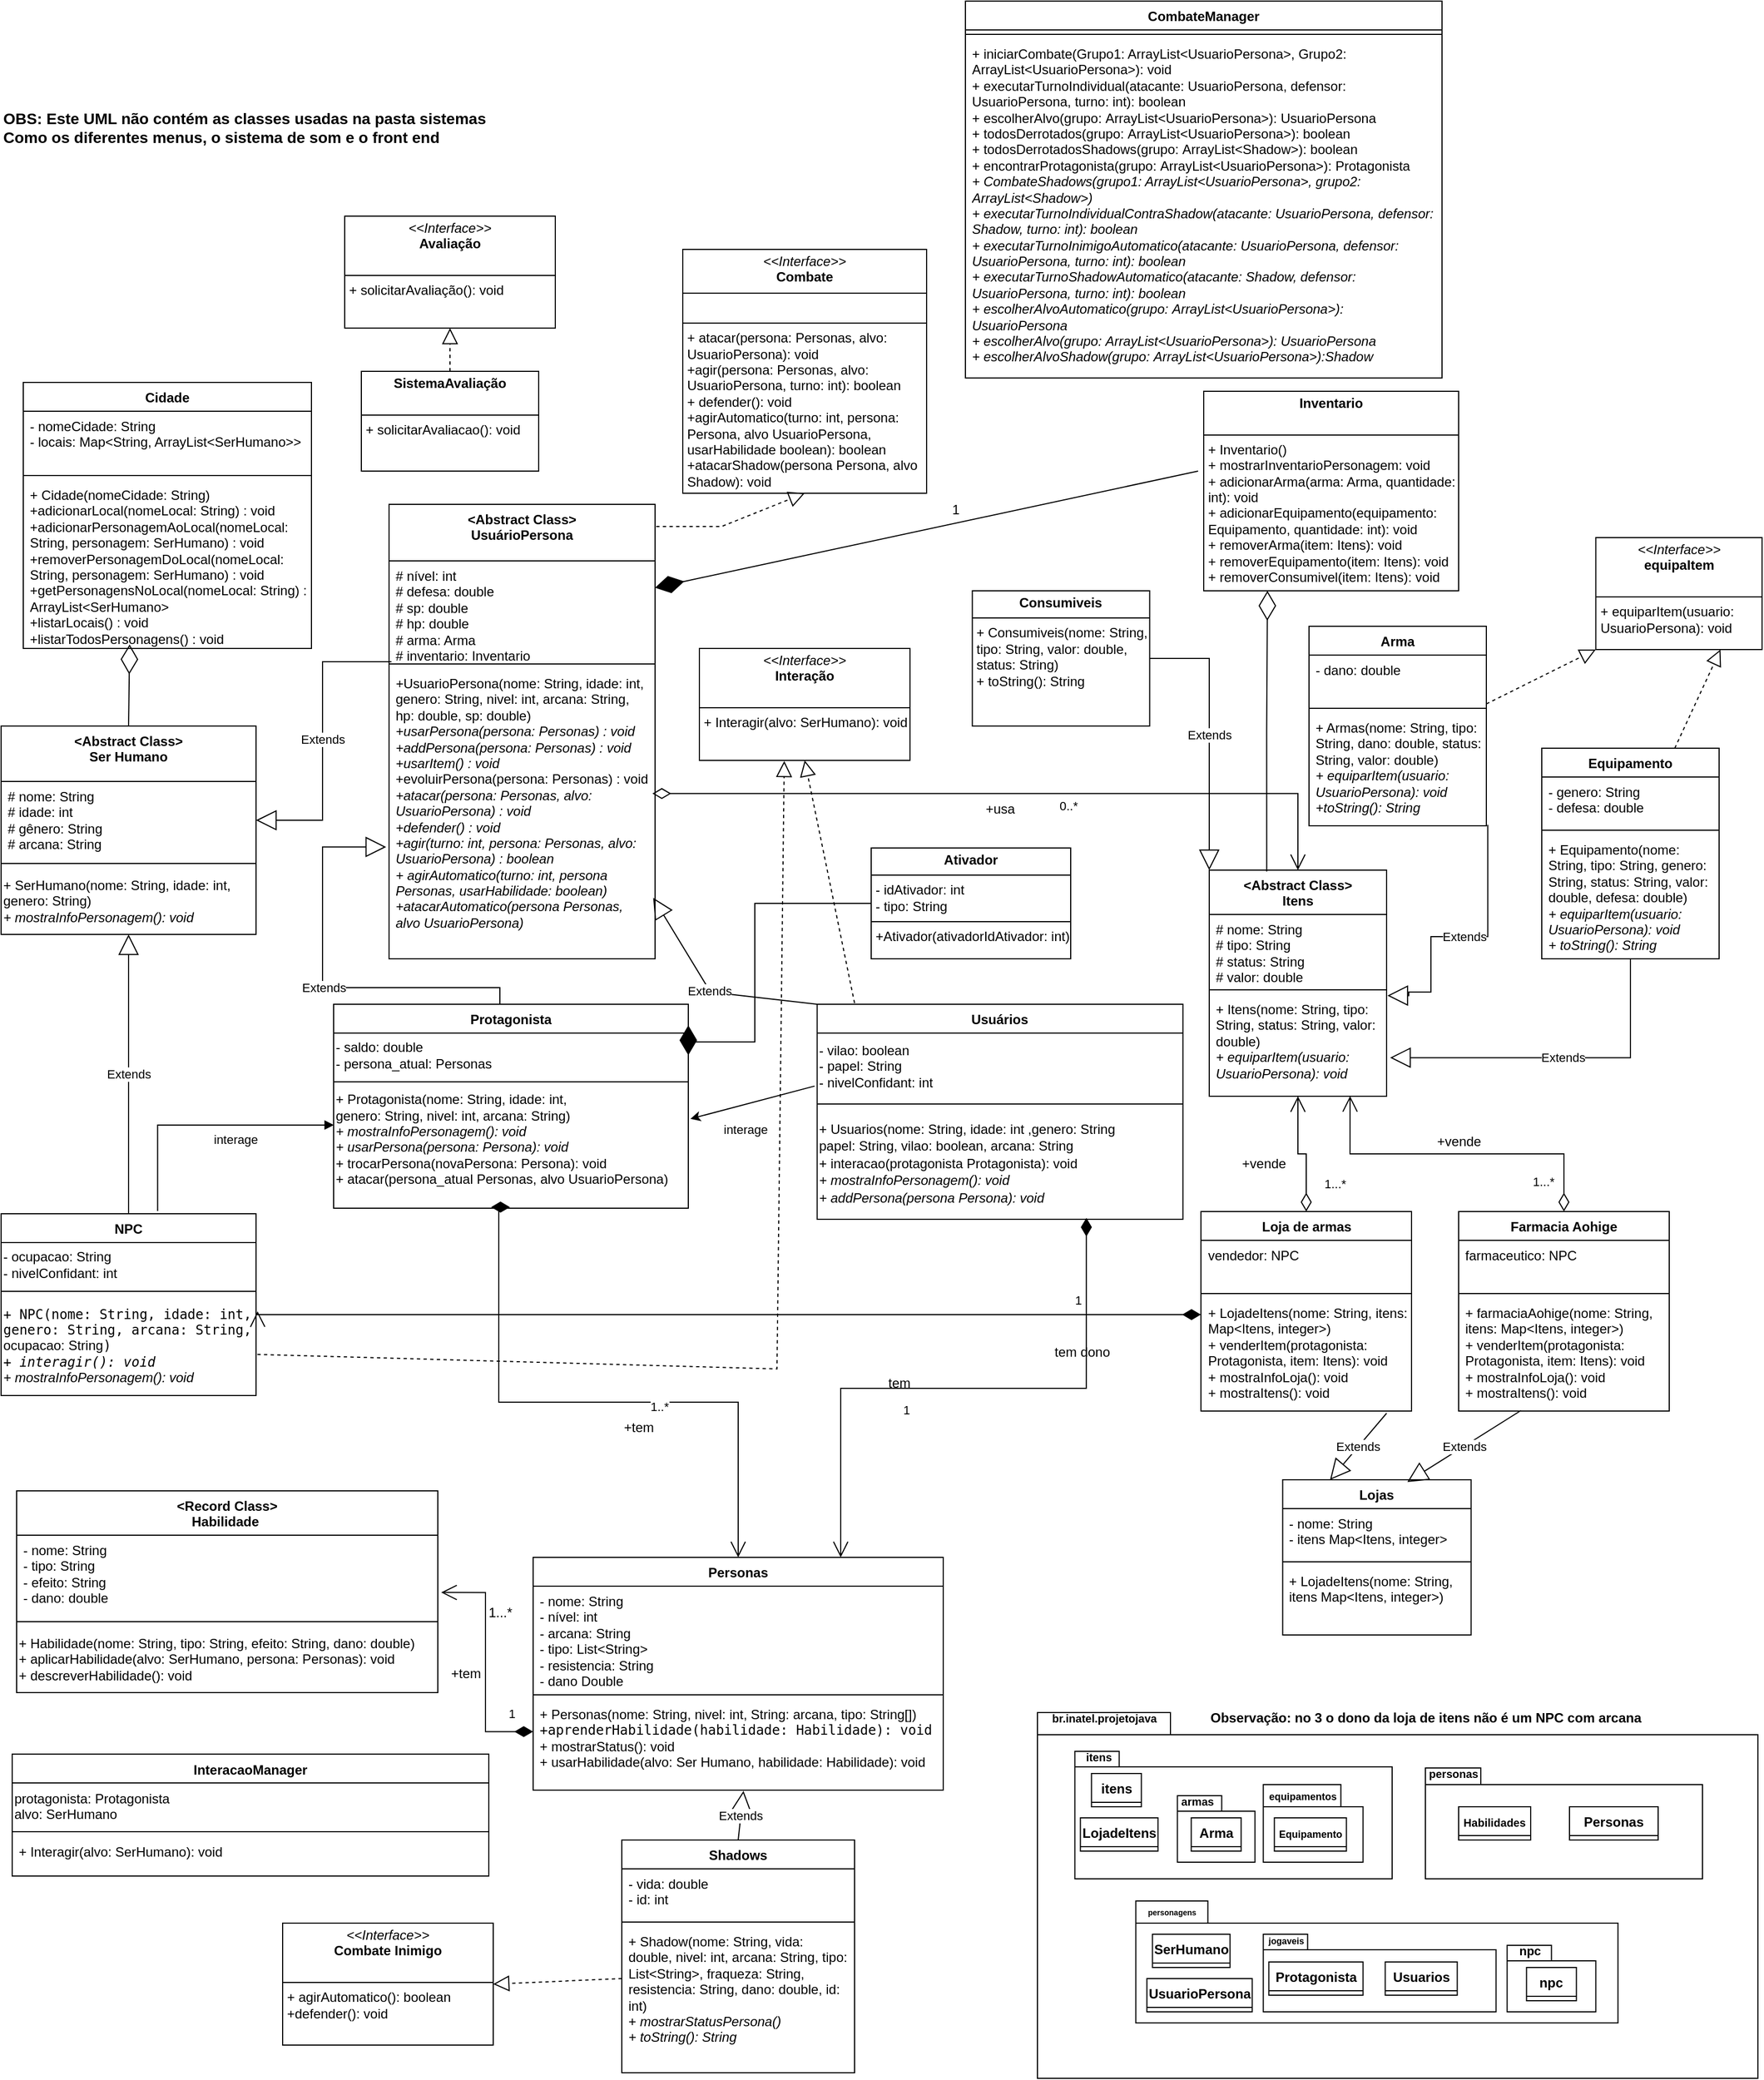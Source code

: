 <mxfile version="27.1.4">
  <diagram name="Página-1" id="92JW20UxscvjCqKrHrMM">
    <mxGraphModel dx="1042" dy="1749" grid="1" gridSize="10" guides="1" tooltips="1" connect="1" arrows="1" fold="1" page="1" pageScale="1" pageWidth="827" pageHeight="1169" math="0" shadow="0">
      <root>
        <mxCell id="0" />
        <mxCell id="1" parent="0" />
        <mxCell id="WKojTYR2xBbAoxbFzxnH-1" value="Personas" style="swimlane;fontStyle=1;align=center;verticalAlign=top;childLayout=stackLayout;horizontal=1;startSize=26;horizontalStack=0;resizeParent=1;resizeParentMax=0;resizeLast=0;collapsible=1;marginBottom=0;whiteSpace=wrap;html=1;" parent="1" vertex="1">
          <mxGeometry x="500" y="820" width="370" height="210" as="geometry">
            <mxRectangle x="130" y="120" width="90" height="30" as="alternateBounds" />
          </mxGeometry>
        </mxCell>
        <mxCell id="WKojTYR2xBbAoxbFzxnH-2" value="- nome: String&lt;div&gt;- nível: int&lt;/div&gt;&lt;div&gt;- arcana: String&lt;/div&gt;&lt;div&gt;- tipo: List&amp;lt;String&amp;gt;&lt;/div&gt;&lt;div&gt;- resistencia: String&lt;/div&gt;&lt;div&gt;- dano Double&lt;/div&gt;" style="text;strokeColor=none;fillColor=none;align=left;verticalAlign=top;spacingLeft=4;spacingRight=4;overflow=hidden;rotatable=0;points=[[0,0.5],[1,0.5]];portConstraint=eastwest;whiteSpace=wrap;html=1;" parent="WKojTYR2xBbAoxbFzxnH-1" vertex="1">
          <mxGeometry y="26" width="370" height="94" as="geometry" />
        </mxCell>
        <mxCell id="WKojTYR2xBbAoxbFzxnH-3" value="" style="line;strokeWidth=1;fillColor=none;align=left;verticalAlign=middle;spacingTop=-1;spacingLeft=3;spacingRight=3;rotatable=0;labelPosition=right;points=[];portConstraint=eastwest;strokeColor=inherit;" parent="WKojTYR2xBbAoxbFzxnH-1" vertex="1">
          <mxGeometry y="120" width="370" height="8" as="geometry" />
        </mxCell>
        <mxCell id="WKojTYR2xBbAoxbFzxnH-4" value="+ Personas(nome: String, nivel: int, String: arcana, tipo: String[])&lt;br&gt;&lt;div&gt;&lt;code data-start=&quot;1937&quot; data-end=&quot;1983&quot;&gt;+aprenderHabilidade(habilidade: Habilidade): void&lt;/code&gt;&lt;/div&gt;&lt;div&gt;&lt;span style=&quot;background-color: transparent; color: light-dark(rgb(0, 0, 0), rgb(255, 255, 255));&quot;&gt;+ mostrarStatus(): void&lt;/span&gt;&lt;/div&gt;&lt;div&gt;&lt;span style=&quot;background-color: transparent; color: light-dark(rgb(0, 0, 0), rgb(255, 255, 255));&quot;&gt;+ usarHabilidade(alvo: Ser Humano, habilidade: Habilidade): void&lt;/span&gt;&lt;/div&gt;" style="text;strokeColor=none;fillColor=none;align=left;verticalAlign=top;spacingLeft=4;spacingRight=4;overflow=hidden;rotatable=0;points=[[0,0.5],[1,0.5]];portConstraint=eastwest;whiteSpace=wrap;html=1;" parent="WKojTYR2xBbAoxbFzxnH-1" vertex="1">
          <mxGeometry y="128" width="370" height="82" as="geometry" />
        </mxCell>
        <mxCell id="WKojTYR2xBbAoxbFzxnH-6" value="Usuários" style="swimlane;fontStyle=1;align=center;verticalAlign=top;childLayout=stackLayout;horizontal=1;startSize=26;horizontalStack=0;resizeParent=1;resizeParentMax=0;resizeLast=0;collapsible=1;marginBottom=0;whiteSpace=wrap;html=1;" parent="1" vertex="1">
          <mxGeometry x="756.25" y="321" width="330" height="194" as="geometry">
            <mxRectangle x="130" y="120" width="90" height="30" as="alternateBounds" />
          </mxGeometry>
        </mxCell>
        <mxCell id="WKojTYR2xBbAoxbFzxnH-74" value="- vilao: boolean&lt;div&gt;- papel: String&lt;/div&gt;&lt;div&gt;- nivelConfidant: int&lt;/div&gt;" style="text;html=1;align=left;verticalAlign=middle;resizable=0;points=[];autosize=1;strokeColor=none;fillColor=none;" parent="WKojTYR2xBbAoxbFzxnH-6" vertex="1">
          <mxGeometry y="26" width="330" height="60" as="geometry" />
        </mxCell>
        <mxCell id="WKojTYR2xBbAoxbFzxnH-8" value="" style="line;strokeWidth=1;fillColor=none;align=left;verticalAlign=middle;spacingTop=-1;spacingLeft=3;spacingRight=3;rotatable=0;labelPosition=right;points=[];portConstraint=eastwest;strokeColor=inherit;" parent="WKojTYR2xBbAoxbFzxnH-6" vertex="1">
          <mxGeometry y="86" width="330" height="8" as="geometry" />
        </mxCell>
        <mxCell id="WKojTYR2xBbAoxbFzxnH-75" value="&lt;div style=&quot;line-height: 30%;&quot;&gt;&lt;p data-pm-slice=&quot;1 1 []&quot;&gt;+ Usuarios(nome: String, idade: int ,genero: String&lt;/p&gt;&lt;p data-pm-slice=&quot;1 1 []&quot;&gt;papel: String, vilao: boolean, arcana: String&lt;/p&gt;&lt;p&gt;+ interacao(protagonista Protagonista): void&lt;/p&gt;&lt;p&gt;&lt;span style=&quot;background-color: transparent; color: light-dark(rgb(0, 0, 0), rgb(255, 255, 255));&quot;&gt;&lt;i&gt;+ mostraInfoPersonagem(): void&lt;/i&gt;&lt;/span&gt;&lt;/p&gt;&lt;p&gt;&lt;span style=&quot;background-color: transparent; color: light-dark(rgb(0, 0, 0), rgb(255, 255, 255));&quot;&gt;&lt;i&gt;+ addPersona(persona Persona): void&lt;/i&gt;&lt;/span&gt;&lt;/p&gt;&lt;/div&gt;" style="text;html=1;align=left;verticalAlign=middle;resizable=0;points=[];autosize=1;strokeColor=none;fillColor=none;" parent="WKojTYR2xBbAoxbFzxnH-6" vertex="1">
          <mxGeometry y="94" width="330" height="100" as="geometry" />
        </mxCell>
        <mxCell id="WKojTYR2xBbAoxbFzxnH-11" value="Protagonista" style="swimlane;fontStyle=1;align=center;verticalAlign=top;childLayout=stackLayout;horizontal=1;startSize=26;horizontalStack=0;resizeParent=1;resizeParentMax=0;resizeLast=0;collapsible=1;marginBottom=0;whiteSpace=wrap;html=1;" parent="1" vertex="1">
          <mxGeometry x="320" y="321" width="320" height="184" as="geometry">
            <mxRectangle x="90" y="330" width="90" height="30" as="alternateBounds" />
          </mxGeometry>
        </mxCell>
        <mxCell id="s8MkWf9Dv9ULuUgwhpfQ-1" value="- saldo: double&lt;div&gt;- persona_atual: Personas&lt;/div&gt;" style="text;html=1;align=left;verticalAlign=middle;resizable=0;points=[];autosize=1;strokeColor=none;fillColor=none;" parent="WKojTYR2xBbAoxbFzxnH-11" vertex="1">
          <mxGeometry y="26" width="320" height="40" as="geometry" />
        </mxCell>
        <mxCell id="WKojTYR2xBbAoxbFzxnH-13" value="" style="line;strokeWidth=1;fillColor=none;align=left;verticalAlign=middle;spacingTop=-1;spacingLeft=3;spacingRight=3;rotatable=0;labelPosition=right;points=[];portConstraint=eastwest;strokeColor=inherit;" parent="WKojTYR2xBbAoxbFzxnH-11" vertex="1">
          <mxGeometry y="66" width="320" height="8" as="geometry" />
        </mxCell>
        <mxCell id="WKojTYR2xBbAoxbFzxnH-65" value="&lt;div&gt;+ Protagonista(nome: String, idade: int,&amp;nbsp;&lt;/div&gt;&lt;div&gt;genero: String, nivel: int, arcana: String)&lt;/div&gt;&lt;div&gt;&lt;i&gt;+ mostraInfoPersonagem(): void&lt;/i&gt;&lt;/div&gt;&lt;div&gt;&lt;span style=&quot;text-wrap-mode: wrap;&quot;&gt;&lt;i&gt;+ usarPersona(persona: Persona): void&lt;/i&gt;&lt;br&gt;&lt;/span&gt;&lt;div&gt;+ trocarPersona(novaPersona: Persona): void&lt;/div&gt;&lt;/div&gt;&lt;div&gt;+ atacar(persona_atual Personas, alvo UsuarioPersona)&lt;/div&gt;&lt;div&gt;&lt;br&gt;&lt;/div&gt;" style="text;html=1;align=left;verticalAlign=middle;resizable=0;points=[];autosize=1;strokeColor=none;fillColor=none;" parent="WKojTYR2xBbAoxbFzxnH-11" vertex="1">
          <mxGeometry y="74" width="320" height="110" as="geometry" />
        </mxCell>
        <mxCell id="WKojTYR2xBbAoxbFzxnH-18" value="&lt;div&gt;&amp;lt;Record Class&amp;gt;&lt;/div&gt;Habilidade&amp;nbsp;" style="swimlane;fontStyle=1;align=center;verticalAlign=top;childLayout=stackLayout;horizontal=1;startSize=40;horizontalStack=0;resizeParent=1;resizeParentMax=0;resizeLast=0;collapsible=1;marginBottom=0;whiteSpace=wrap;html=1;" parent="1" vertex="1">
          <mxGeometry x="34" y="760" width="380" height="182" as="geometry">
            <mxRectangle x="130" y="120" width="90" height="30" as="alternateBounds" />
          </mxGeometry>
        </mxCell>
        <mxCell id="WKojTYR2xBbAoxbFzxnH-19" value="- nome: String&lt;div&gt;&lt;span style=&quot;background-color: transparent; color: light-dark(rgb(0, 0, 0), rgb(255, 255, 255));&quot;&gt;- tipo: String&lt;/span&gt;&lt;div&gt;- efeito: String&lt;/div&gt;&lt;div&gt;- dano: double&lt;/div&gt;&lt;/div&gt;" style="text;strokeColor=none;fillColor=none;align=left;verticalAlign=top;spacingLeft=4;spacingRight=4;overflow=hidden;rotatable=0;points=[[0,0.5],[1,0.5]];portConstraint=eastwest;whiteSpace=wrap;html=1;" parent="WKojTYR2xBbAoxbFzxnH-18" vertex="1">
          <mxGeometry y="40" width="380" height="74" as="geometry" />
        </mxCell>
        <mxCell id="WKojTYR2xBbAoxbFzxnH-20" value="" style="line;strokeWidth=1;fillColor=none;align=left;verticalAlign=middle;spacingTop=-1;spacingLeft=3;spacingRight=3;rotatable=0;labelPosition=right;points=[];portConstraint=eastwest;strokeColor=inherit;" parent="WKojTYR2xBbAoxbFzxnH-18" vertex="1">
          <mxGeometry y="114" width="380" height="8" as="geometry" />
        </mxCell>
        <mxCell id="WKojTYR2xBbAoxbFzxnH-73" value="&lt;div&gt;+ Habilidade(nome: String, tipo: String, efeito: String, dano: double)&lt;/div&gt;+ aplicarHabilidade(alvo: SerHumano, persona: Personas): void&lt;br&gt;+ descreverHabilidade(): void" style="text;html=1;align=left;verticalAlign=middle;resizable=0;points=[];autosize=1;strokeColor=none;fillColor=none;" parent="WKojTYR2xBbAoxbFzxnH-18" vertex="1">
          <mxGeometry y="122" width="380" height="60" as="geometry" />
        </mxCell>
        <mxCell id="WKojTYR2xBbAoxbFzxnH-21" value="NPC" style="swimlane;fontStyle=1;align=center;verticalAlign=top;childLayout=stackLayout;horizontal=1;startSize=26;horizontalStack=0;resizeParent=1;resizeParentMax=0;resizeLast=0;collapsible=1;marginBottom=0;whiteSpace=wrap;html=1;" parent="1" vertex="1">
          <mxGeometry x="20" y="510" width="230" height="164" as="geometry">
            <mxRectangle x="130" y="120" width="90" height="30" as="alternateBounds" />
          </mxGeometry>
        </mxCell>
        <mxCell id="ILiaoYu-Txb142WIMRnW-8" value="&lt;div&gt;- ocupacao: String&lt;/div&gt;&lt;div&gt;- nivelConfidant: int&lt;/div&gt;" style="text;html=1;align=left;verticalAlign=middle;resizable=0;points=[];autosize=1;strokeColor=none;fillColor=none;" parent="WKojTYR2xBbAoxbFzxnH-21" vertex="1">
          <mxGeometry y="26" width="230" height="40" as="geometry" />
        </mxCell>
        <mxCell id="WKojTYR2xBbAoxbFzxnH-23" value="" style="line;strokeWidth=1;fillColor=none;align=left;verticalAlign=middle;spacingTop=-1;spacingLeft=3;spacingRight=3;rotatable=0;labelPosition=right;points=[];portConstraint=eastwest;strokeColor=inherit;" parent="WKojTYR2xBbAoxbFzxnH-21" vertex="1">
          <mxGeometry y="66" width="230" height="8" as="geometry" />
        </mxCell>
        <mxCell id="WKojTYR2xBbAoxbFzxnH-69" value="&lt;div&gt;&lt;code style=&quot;background-color: transparent; color: light-dark(rgb(0, 0, 0), rgb(255, 255, 255));&quot; data-end=&quot;1449&quot; data-start=&quot;1434&quot;&gt;&lt;code style=&quot;color: light-dark(rgb(0, 0, 0), rgb(255, 255, 255)); background-color: transparent;&quot; data-end=&quot;1449&quot; data-start=&quot;1434&quot;&gt;+ NPC(nome: String, idade: int,&amp;nbsp;&lt;/code&gt;&lt;/code&gt;&lt;/div&gt;&lt;div&gt;&lt;code style=&quot;background-color: transparent; color: light-dark(rgb(0, 0, 0), rgb(255, 255, 255));&quot; data-end=&quot;1449&quot; data-start=&quot;1434&quot;&gt;&lt;code style=&quot;color: light-dark(rgb(0, 0, 0), rgb(255, 255, 255)); background-color: transparent;&quot; data-end=&quot;1449&quot; data-start=&quot;1434&quot;&gt;genero: String, arcana: String,&lt;/code&gt;&lt;/code&gt;&lt;/div&gt;&lt;div&gt;&lt;code style=&quot;background-color: transparent; color: light-dark(rgb(0, 0, 0), rgb(255, 255, 255));&quot; data-end=&quot;1449&quot; data-start=&quot;1434&quot;&gt;&lt;code style=&quot;color: light-dark(rgb(0, 0, 0), rgb(255, 255, 255)); background-color: transparent;&quot; data-end=&quot;1449&quot; data-start=&quot;1434&quot;&gt;&lt;span style=&quot;background-color: transparent; color: light-dark(rgb(0, 0, 0), rgb(255, 255, 255)); font-family: Helvetica;&quot;&gt;ocupacao: String&lt;/span&gt;)&lt;/code&gt;&lt;/code&gt;&lt;/div&gt;&lt;code style=&quot;background-color: transparent; color: light-dark(rgb(0, 0, 0), rgb(255, 255, 255));&quot; data-end=&quot;1449&quot; data-start=&quot;1434&quot;&gt;&lt;i&gt;+ interagir(): void&lt;/i&gt;&lt;/code&gt;&lt;div&gt;&lt;span style=&quot;background-color: transparent; color: light-dark(rgb(0, 0, 0), rgb(255, 255, 255));&quot;&gt;&lt;i&gt;+ mostraInfoPersonagem(): void&lt;/i&gt;&lt;/span&gt;&lt;/div&gt;" style="text;html=1;align=left;verticalAlign=middle;resizable=0;points=[];autosize=1;strokeColor=none;fillColor=none;" parent="WKojTYR2xBbAoxbFzxnH-21" vertex="1">
          <mxGeometry y="74" width="230" height="90" as="geometry" />
        </mxCell>
        <mxCell id="WKojTYR2xBbAoxbFzxnH-24" value="&lt;div&gt;&amp;lt;Abstract Class&amp;gt;&lt;/div&gt;UsuárioPersona" style="swimlane;fontStyle=1;align=center;verticalAlign=top;childLayout=stackLayout;horizontal=1;startSize=51;horizontalStack=0;resizeParent=1;resizeParentMax=0;resizeLast=0;collapsible=1;marginBottom=0;whiteSpace=wrap;html=1;" parent="1" vertex="1">
          <mxGeometry x="370" y="-130" width="240" height="410" as="geometry">
            <mxRectangle x="130" y="120" width="90" height="30" as="alternateBounds" />
          </mxGeometry>
        </mxCell>
        <mxCell id="WKojTYR2xBbAoxbFzxnH-25" value="&lt;div&gt;# nível: int&lt;/div&gt;&lt;div&gt;# defesa: double&lt;/div&gt;&lt;div&gt;# sp: double&lt;/div&gt;&lt;div&gt;# hp: double&amp;nbsp;&lt;/div&gt;&lt;div&gt;# arma: Arma&lt;/div&gt;&lt;div&gt;# inventario: Inventario&lt;/div&gt;" style="text;strokeColor=none;fillColor=none;align=left;verticalAlign=top;spacingLeft=4;spacingRight=4;overflow=hidden;rotatable=0;points=[[0,0.5],[1,0.5]];portConstraint=eastwest;whiteSpace=wrap;html=1;" parent="WKojTYR2xBbAoxbFzxnH-24" vertex="1">
          <mxGeometry y="51" width="240" height="89" as="geometry" />
        </mxCell>
        <mxCell id="WKojTYR2xBbAoxbFzxnH-26" value="" style="line;strokeWidth=1;fillColor=none;align=left;verticalAlign=middle;spacingTop=-1;spacingLeft=3;spacingRight=3;rotatable=0;labelPosition=right;points=[];portConstraint=eastwest;strokeColor=inherit;" parent="WKojTYR2xBbAoxbFzxnH-24" vertex="1">
          <mxGeometry y="140" width="240" height="8" as="geometry" />
        </mxCell>
        <mxCell id="WKojTYR2xBbAoxbFzxnH-64" value="&lt;div&gt;&lt;i&gt;+&lt;/i&gt;UsuarioPersona(nome: String, idade: int, genero: String, nivel: int, arcana: String, hp: double, sp: double)&lt;/div&gt;&lt;div&gt;&lt;i&gt;+usarPersona(persona: Personas) : void&amp;nbsp;&lt;/i&gt;&lt;/div&gt;&lt;div&gt;&lt;i&gt;+addPersona(persona: Personas) : void&lt;/i&gt;&lt;/div&gt;&lt;div&gt;&lt;i&gt;+usarItem() : void&lt;/i&gt;&lt;/div&gt;&lt;div&gt;+evoluirPersona(persona: Personas) : void&lt;/div&gt;&lt;div&gt;&lt;i&gt;+atacar(persona: Personas, alvo: UsuarioPersona) : void&lt;/i&gt;&lt;/div&gt;&lt;div&gt;&lt;i&gt;+defender() : void&lt;/i&gt;&lt;/div&gt;&lt;div&gt;&lt;i&gt;+agir(turno: int, persona: Personas, alvo: UsuarioPersona) : boolean&lt;/i&gt;&lt;/div&gt;&lt;div&gt;&lt;i&gt;+ agirAutomatico(turno: int, persona Personas, usarHabilidade: boolean)&lt;/i&gt;&lt;/div&gt;&lt;div&gt;&lt;i&gt;+atacarAutomatico(persona Personas, alvo UsuarioPersona)&lt;/i&gt;&lt;/div&gt;&lt;div&gt;&lt;br&gt;&lt;/div&gt;" style="text;strokeColor=none;fillColor=none;align=left;verticalAlign=top;spacingLeft=4;spacingRight=4;overflow=hidden;rotatable=0;points=[[0,0.5],[1,0.5]];portConstraint=eastwest;whiteSpace=wrap;html=1;" parent="WKojTYR2xBbAoxbFzxnH-24" vertex="1">
          <mxGeometry y="148" width="240" height="262" as="geometry" />
        </mxCell>
        <mxCell id="WKojTYR2xBbAoxbFzxnH-35" value="+tem" style="text;html=1;align=center;verticalAlign=middle;resizable=0;points=[];autosize=1;strokeColor=none;fillColor=none;" parent="1" vertex="1">
          <mxGeometry x="414" y="910" width="50" height="30" as="geometry" />
        </mxCell>
        <mxCell id="WKojTYR2xBbAoxbFzxnH-36" value="1..*" style="endArrow=open;html=1;endSize=12;startArrow=diamondThin;startSize=14;startFill=1;edgeStyle=orthogonalEdgeStyle;align=left;verticalAlign=bottom;rounded=0;entryX=0.5;entryY=0;entryDx=0;entryDy=0;exitX=0.497;exitY=0.991;exitDx=0;exitDy=0;exitPerimeter=0;" parent="1" source="WKojTYR2xBbAoxbFzxnH-65" target="WKojTYR2xBbAoxbFzxnH-1" edge="1">
          <mxGeometry x="0.185" y="-12" relative="1" as="geometry">
            <mxPoint x="370" y="420" as="sourcePoint" />
            <mxPoint x="155" y="468" as="targetPoint" />
            <mxPoint y="1" as="offset" />
            <Array as="points">
              <mxPoint x="469" y="680" />
              <mxPoint x="685" y="680" />
            </Array>
          </mxGeometry>
        </mxCell>
        <mxCell id="WKojTYR2xBbAoxbFzxnH-37" value="+tem" style="text;html=1;align=center;verticalAlign=middle;resizable=0;points=[];autosize=1;strokeColor=none;fillColor=none;" parent="1" vertex="1">
          <mxGeometry x="570" y="688" width="50" height="30" as="geometry" />
        </mxCell>
        <mxCell id="WKojTYR2xBbAoxbFzxnH-39" value="&lt;div&gt;&amp;lt;Abstract Class&amp;gt;&lt;/div&gt;Ser Humano" style="swimlane;fontStyle=1;align=center;verticalAlign=top;childLayout=stackLayout;horizontal=1;startSize=50;horizontalStack=0;resizeParent=1;resizeParentMax=0;resizeLast=0;collapsible=1;marginBottom=0;whiteSpace=wrap;html=1;" parent="1" vertex="1">
          <mxGeometry x="20" y="70" width="230" height="188" as="geometry">
            <mxRectangle x="130" y="120" width="90" height="30" as="alternateBounds" />
          </mxGeometry>
        </mxCell>
        <mxCell id="WKojTYR2xBbAoxbFzxnH-40" value="# nome: String&lt;div&gt;# idade: int&lt;/div&gt;&lt;div&gt;# gênero: String&lt;/div&gt;&lt;div&gt;# arcana: String&lt;/div&gt;" style="text;strokeColor=none;fillColor=none;align=left;verticalAlign=top;spacingLeft=4;spacingRight=4;overflow=hidden;rotatable=0;points=[[0,0.5],[1,0.5]];portConstraint=eastwest;whiteSpace=wrap;html=1;" parent="WKojTYR2xBbAoxbFzxnH-39" vertex="1">
          <mxGeometry y="50" width="230" height="70" as="geometry" />
        </mxCell>
        <mxCell id="WKojTYR2xBbAoxbFzxnH-41" value="" style="line;strokeWidth=1;fillColor=none;align=left;verticalAlign=middle;spacingTop=-1;spacingLeft=3;spacingRight=3;rotatable=0;labelPosition=right;points=[];portConstraint=eastwest;strokeColor=inherit;" parent="WKojTYR2xBbAoxbFzxnH-39" vertex="1">
          <mxGeometry y="120" width="230" height="8" as="geometry" />
        </mxCell>
        <mxCell id="ILiaoYu-Txb142WIMRnW-9" value="+ SerHumano(nome: String, idade: int,&amp;nbsp;&lt;div&gt;genero: String)&lt;/div&gt;&lt;div&gt;&lt;i&gt;+ mostraInfoPersonagem(): void&lt;/i&gt;&lt;/div&gt;" style="text;html=1;align=left;verticalAlign=middle;resizable=0;points=[];autosize=1;strokeColor=none;fillColor=none;" parent="WKojTYR2xBbAoxbFzxnH-39" vertex="1">
          <mxGeometry y="128" width="230" height="60" as="geometry" />
        </mxCell>
        <mxCell id="ILiaoYu-Txb142WIMRnW-2" value="Extends" style="endArrow=block;endSize=16;endFill=0;html=1;rounded=0;exitX=0.5;exitY=0;exitDx=0;exitDy=0;entryX=0.5;entryY=1;entryDx=0;entryDy=0;" parent="1" source="WKojTYR2xBbAoxbFzxnH-21" target="WKojTYR2xBbAoxbFzxnH-39" edge="1">
          <mxGeometry width="160" relative="1" as="geometry">
            <mxPoint x="25" y="216" as="sourcePoint" />
            <mxPoint x="110" y="150" as="targetPoint" />
          </mxGeometry>
        </mxCell>
        <mxCell id="ILiaoYu-Txb142WIMRnW-4" value="Extends" style="endArrow=block;endSize=16;endFill=0;html=1;rounded=0;exitX=0.5;exitY=0;exitDx=0;exitDy=0;edgeStyle=orthogonalEdgeStyle;entryX=-0.011;entryY=0.615;entryDx=0;entryDy=0;entryPerimeter=0;" parent="1" source="WKojTYR2xBbAoxbFzxnH-11" target="WKojTYR2xBbAoxbFzxnH-64" edge="1">
          <mxGeometry width="160" relative="1" as="geometry">
            <mxPoint x="270" y="256" as="sourcePoint" />
            <mxPoint x="360" y="180" as="targetPoint" />
            <Array as="points">
              <mxPoint x="470" y="306" />
              <mxPoint x="310" y="306" />
              <mxPoint x="310" y="179" />
            </Array>
          </mxGeometry>
        </mxCell>
        <mxCell id="ILiaoYu-Txb142WIMRnW-5" value="Extends" style="endArrow=block;endSize=16;endFill=0;html=1;rounded=0;entryX=0.993;entryY=0.79;entryDx=0;entryDy=0;exitX=0;exitY=0;exitDx=0;exitDy=0;entryPerimeter=0;" parent="1" source="WKojTYR2xBbAoxbFzxnH-6" target="WKojTYR2xBbAoxbFzxnH-64" edge="1">
          <mxGeometry width="160" relative="1" as="geometry">
            <mxPoint x="550" y="276" as="sourcePoint" />
            <mxPoint x="550" y="210" as="targetPoint" />
            <Array as="points">
              <mxPoint x="660" y="310" />
            </Array>
          </mxGeometry>
        </mxCell>
        <mxCell id="ILiaoYu-Txb142WIMRnW-7" value="Extends" style="endArrow=block;endSize=16;endFill=0;html=1;rounded=0;exitX=0.009;exitY=0.25;exitDx=0;exitDy=0;entryX=1;entryY=0.5;entryDx=0;entryDy=0;exitPerimeter=0;edgeStyle=orthogonalEdgeStyle;" parent="1" source="WKojTYR2xBbAoxbFzxnH-26" target="WKojTYR2xBbAoxbFzxnH-40" edge="1">
          <mxGeometry width="160" relative="1" as="geometry">
            <mxPoint x="290" y="178" as="sourcePoint" />
            <mxPoint x="290" y="20" as="targetPoint" />
          </mxGeometry>
        </mxCell>
        <mxCell id="ILiaoYu-Txb142WIMRnW-10" value="1" style="endArrow=open;html=1;endSize=12;startArrow=diamondThin;startSize=14;startFill=1;edgeStyle=orthogonalEdgeStyle;align=left;verticalAlign=bottom;rounded=0;entryX=0.75;entryY=0;entryDx=0;entryDy=0;exitX=0.736;exitY=0.987;exitDx=0;exitDy=0;exitPerimeter=0;" parent="1" source="WKojTYR2xBbAoxbFzxnH-75" target="WKojTYR2xBbAoxbFzxnH-1" edge="1">
          <mxGeometry x="0.214" y="28" relative="1" as="geometry">
            <mxPoint x="720" y="470" as="sourcePoint" />
            <mxPoint x="961" y="616" as="targetPoint" />
            <mxPoint as="offset" />
          </mxGeometry>
        </mxCell>
        <mxCell id="ILiaoYu-Txb142WIMRnW-11" value="&lt;div&gt;&amp;lt;Abstract Class&amp;gt;&lt;/div&gt;Itens" style="swimlane;fontStyle=1;align=center;verticalAlign=top;childLayout=stackLayout;horizontal=1;startSize=40;horizontalStack=0;resizeParent=1;resizeParentMax=0;resizeLast=0;collapsible=1;marginBottom=0;whiteSpace=wrap;html=1;" parent="1" vertex="1">
          <mxGeometry x="1110" y="200" width="160" height="204" as="geometry">
            <mxRectangle x="1110" y="50" width="130" height="40" as="alternateBounds" />
          </mxGeometry>
        </mxCell>
        <mxCell id="ILiaoYu-Txb142WIMRnW-12" value="# nome: String&lt;div&gt;# tipo: String&lt;/div&gt;&lt;div&gt;# status: String&lt;/div&gt;&lt;div&gt;# valor: double&lt;/div&gt;" style="text;strokeColor=none;fillColor=none;align=left;verticalAlign=top;spacingLeft=4;spacingRight=4;overflow=hidden;rotatable=0;points=[[0,0.5],[1,0.5]];portConstraint=eastwest;whiteSpace=wrap;html=1;" parent="ILiaoYu-Txb142WIMRnW-11" vertex="1">
          <mxGeometry y="40" width="160" height="64" as="geometry" />
        </mxCell>
        <mxCell id="ILiaoYu-Txb142WIMRnW-13" value="" style="line;strokeWidth=1;fillColor=none;align=left;verticalAlign=middle;spacingTop=-1;spacingLeft=3;spacingRight=3;rotatable=0;labelPosition=right;points=[];portConstraint=eastwest;strokeColor=inherit;" parent="ILiaoYu-Txb142WIMRnW-11" vertex="1">
          <mxGeometry y="104" width="160" height="8" as="geometry" />
        </mxCell>
        <mxCell id="ILiaoYu-Txb142WIMRnW-14" value="+ Itens(nome: String, tipo: String, status: String, valor: double)&lt;div&gt;&lt;i&gt;+ equiparItem(usuario: UsuarioPersona): void&lt;/i&gt;&lt;/div&gt;" style="text;strokeColor=none;fillColor=none;align=left;verticalAlign=top;spacingLeft=4;spacingRight=4;overflow=hidden;rotatable=0;points=[[0,0.5],[1,0.5]];portConstraint=eastwest;whiteSpace=wrap;html=1;" parent="ILiaoYu-Txb142WIMRnW-11" vertex="1">
          <mxGeometry y="112" width="160" height="92" as="geometry" />
        </mxCell>
        <mxCell id="ILiaoYu-Txb142WIMRnW-15" value="Arma" style="swimlane;fontStyle=1;align=center;verticalAlign=top;childLayout=stackLayout;horizontal=1;startSize=26;horizontalStack=0;resizeParent=1;resizeParentMax=0;resizeLast=0;collapsible=1;marginBottom=0;whiteSpace=wrap;html=1;" parent="1" vertex="1">
          <mxGeometry x="1200" y="-20" width="160" height="180" as="geometry" />
        </mxCell>
        <mxCell id="ILiaoYu-Txb142WIMRnW-16" value="- dano: double&lt;div&gt;&lt;br&gt;&lt;/div&gt;" style="text;strokeColor=none;fillColor=none;align=left;verticalAlign=top;spacingLeft=4;spacingRight=4;overflow=hidden;rotatable=0;points=[[0,0.5],[1,0.5]];portConstraint=eastwest;whiteSpace=wrap;html=1;" parent="ILiaoYu-Txb142WIMRnW-15" vertex="1">
          <mxGeometry y="26" width="160" height="44" as="geometry" />
        </mxCell>
        <mxCell id="ILiaoYu-Txb142WIMRnW-17" value="" style="line;strokeWidth=1;fillColor=none;align=left;verticalAlign=middle;spacingTop=-1;spacingLeft=3;spacingRight=3;rotatable=0;labelPosition=right;points=[];portConstraint=eastwest;strokeColor=inherit;" parent="ILiaoYu-Txb142WIMRnW-15" vertex="1">
          <mxGeometry y="70" width="160" height="8" as="geometry" />
        </mxCell>
        <mxCell id="ILiaoYu-Txb142WIMRnW-18" value="+ Armas(nome: String, tipo: String, dano: double, status: String, valor: double)&lt;div&gt;&lt;i&gt;+ equiparItem(usuario: UsuarioPersona): void&lt;/i&gt;&lt;/div&gt;&lt;div&gt;&lt;i&gt;+toString(): String&lt;/i&gt;&lt;/div&gt;" style="text;strokeColor=none;fillColor=none;align=left;verticalAlign=top;spacingLeft=4;spacingRight=4;overflow=hidden;rotatable=0;points=[[0,0.5],[1,0.5]];portConstraint=eastwest;whiteSpace=wrap;html=1;" parent="ILiaoYu-Txb142WIMRnW-15" vertex="1">
          <mxGeometry y="78" width="160" height="102" as="geometry" />
        </mxCell>
        <mxCell id="ILiaoYu-Txb142WIMRnW-19" value="Equipamento" style="swimlane;fontStyle=1;align=center;verticalAlign=top;childLayout=stackLayout;horizontal=1;startSize=26;horizontalStack=0;resizeParent=1;resizeParentMax=0;resizeLast=0;collapsible=1;marginBottom=0;whiteSpace=wrap;html=1;" parent="1" vertex="1">
          <mxGeometry x="1410" y="90" width="160" height="190" as="geometry" />
        </mxCell>
        <mxCell id="ILiaoYu-Txb142WIMRnW-20" value="- genero: String&lt;div&gt;&lt;div&gt;- defesa: double&lt;/div&gt;&lt;div&gt;&lt;br&gt;&lt;/div&gt;&lt;/div&gt;" style="text;strokeColor=none;fillColor=none;align=left;verticalAlign=top;spacingLeft=4;spacingRight=4;overflow=hidden;rotatable=0;points=[[0,0.5],[1,0.5]];portConstraint=eastwest;whiteSpace=wrap;html=1;" parent="ILiaoYu-Txb142WIMRnW-19" vertex="1">
          <mxGeometry y="26" width="160" height="44" as="geometry" />
        </mxCell>
        <mxCell id="ILiaoYu-Txb142WIMRnW-21" value="" style="line;strokeWidth=1;fillColor=none;align=left;verticalAlign=middle;spacingTop=-1;spacingLeft=3;spacingRight=3;rotatable=0;labelPosition=right;points=[];portConstraint=eastwest;strokeColor=inherit;" parent="ILiaoYu-Txb142WIMRnW-19" vertex="1">
          <mxGeometry y="70" width="160" height="8" as="geometry" />
        </mxCell>
        <mxCell id="ILiaoYu-Txb142WIMRnW-22" value="+ Equipamento(nome: String, tipo: String, genero: String, status: String, valor: double, defesa: double)&lt;div&gt;&lt;i&gt;+ equiparItem(usuario: UsuarioPersona): void&lt;/i&gt;&lt;/div&gt;&lt;div&gt;&lt;i&gt;+ toString(): String&lt;/i&gt;&lt;/div&gt;" style="text;strokeColor=none;fillColor=none;align=left;verticalAlign=top;spacingLeft=4;spacingRight=4;overflow=hidden;rotatable=0;points=[[0,0.5],[1,0.5]];portConstraint=eastwest;whiteSpace=wrap;html=1;" parent="ILiaoYu-Txb142WIMRnW-19" vertex="1">
          <mxGeometry y="78" width="160" height="112" as="geometry" />
        </mxCell>
        <mxCell id="ILiaoYu-Txb142WIMRnW-23" value="Extends" style="endArrow=block;endSize=16;endFill=0;html=1;rounded=0;entryX=1.02;entryY=0.622;entryDx=0;entryDy=0;entryPerimeter=0;exitX=0.466;exitY=1;exitDx=0;exitDy=0;exitPerimeter=0;edgeStyle=orthogonalEdgeStyle;" parent="1" source="ILiaoYu-Txb142WIMRnW-22" target="ILiaoYu-Txb142WIMRnW-14" edge="1">
          <mxGeometry width="160" relative="1" as="geometry">
            <mxPoint x="1020" y="310" as="sourcePoint" />
            <mxPoint x="1180" y="310" as="targetPoint" />
            <Array as="points">
              <mxPoint x="1490" y="280" />
              <mxPoint x="1490" y="369" />
            </Array>
          </mxGeometry>
        </mxCell>
        <mxCell id="ILiaoYu-Txb142WIMRnW-24" value="Extends" style="endArrow=block;endSize=16;endFill=0;html=1;rounded=0;entryX=1.005;entryY=0.013;entryDx=0;entryDy=0;entryPerimeter=0;exitX=1.008;exitY=0.991;exitDx=0;exitDy=0;exitPerimeter=0;edgeStyle=orthogonalEdgeStyle;" parent="1" source="ILiaoYu-Txb142WIMRnW-18" target="ILiaoYu-Txb142WIMRnW-14" edge="1">
          <mxGeometry x="-0.001" width="160" relative="1" as="geometry">
            <mxPoint x="1192" y="250" as="sourcePoint" />
            <mxPoint x="1272" y="191" as="targetPoint" />
            <Array as="points">
              <mxPoint x="1361" y="260" />
              <mxPoint x="1310" y="260" />
              <mxPoint x="1310" y="310" />
              <mxPoint x="1290" y="310" />
              <mxPoint x="1290" y="313" />
            </Array>
            <mxPoint as="offset" />
          </mxGeometry>
        </mxCell>
        <mxCell id="ILiaoYu-Txb142WIMRnW-25" value="0..*" style="endArrow=open;html=1;endSize=12;startArrow=diamondThin;startSize=14;startFill=0;edgeStyle=orthogonalEdgeStyle;align=left;verticalAlign=bottom;rounded=0;entryX=0.5;entryY=0;entryDx=0;entryDy=0;exitX=0.99;exitY=0.431;exitDx=0;exitDy=0;exitPerimeter=0;" parent="1" target="ILiaoYu-Txb142WIMRnW-11" edge="1" source="WKojTYR2xBbAoxbFzxnH-64">
          <mxGeometry x="0.121" y="-20" relative="1" as="geometry">
            <mxPoint x="620" y="131" as="sourcePoint" />
            <mxPoint x="1110" y="130" as="targetPoint" />
            <mxPoint as="offset" />
          </mxGeometry>
        </mxCell>
        <mxCell id="ILiaoYu-Txb142WIMRnW-26" value="+usa" style="text;html=1;align=center;verticalAlign=middle;resizable=0;points=[];autosize=1;strokeColor=none;fillColor=none;" parent="1" vertex="1">
          <mxGeometry x="896.25" y="130" width="50" height="30" as="geometry" />
        </mxCell>
        <mxCell id="ILiaoYu-Txb142WIMRnW-27" value="Loja de armas" style="swimlane;fontStyle=1;align=center;verticalAlign=top;childLayout=stackLayout;horizontal=1;startSize=26;horizontalStack=0;resizeParent=1;resizeParentMax=0;resizeLast=0;collapsible=1;marginBottom=0;whiteSpace=wrap;html=1;" parent="1" vertex="1">
          <mxGeometry x="1102.5" y="508" width="190" height="180" as="geometry" />
        </mxCell>
        <mxCell id="ILiaoYu-Txb142WIMRnW-33" value="vendedor: NPC" style="text;strokeColor=none;fillColor=none;align=left;verticalAlign=top;spacingLeft=4;spacingRight=4;overflow=hidden;rotatable=0;points=[[0,0.5],[1,0.5]];portConstraint=eastwest;whiteSpace=wrap;html=1;" parent="ILiaoYu-Txb142WIMRnW-27" vertex="1">
          <mxGeometry y="26" width="190" height="44" as="geometry" />
        </mxCell>
        <mxCell id="ILiaoYu-Txb142WIMRnW-29" value="" style="line;strokeWidth=1;fillColor=none;align=left;verticalAlign=middle;spacingTop=-1;spacingLeft=3;spacingRight=3;rotatable=0;labelPosition=right;points=[];portConstraint=eastwest;strokeColor=inherit;" parent="ILiaoYu-Txb142WIMRnW-27" vertex="1">
          <mxGeometry y="70" width="190" height="8" as="geometry" />
        </mxCell>
        <mxCell id="ILiaoYu-Txb142WIMRnW-30" value="+ LojadeItens(nome: String, itens: Map&amp;lt;Itens, integer&amp;gt;)&lt;div&gt;&lt;div&gt;+ venderItem(protagonista: Protagonista, item: Itens): void&lt;/div&gt;&lt;div&gt;+ mostraInfoLoja(): void&lt;/div&gt;&lt;div&gt;+ mostraItens(): void&lt;/div&gt;&lt;/div&gt;" style="text;strokeColor=none;fillColor=none;align=left;verticalAlign=top;spacingLeft=4;spacingRight=4;overflow=hidden;rotatable=0;points=[[0,0.5],[1,0.5]];portConstraint=eastwest;whiteSpace=wrap;html=1;" parent="ILiaoYu-Txb142WIMRnW-27" vertex="1">
          <mxGeometry y="78" width="190" height="102" as="geometry" />
        </mxCell>
        <mxCell id="ILiaoYu-Txb142WIMRnW-32" value="1" style="endArrow=open;html=1;endSize=12;startArrow=diamondThin;startSize=14;startFill=1;edgeStyle=orthogonalEdgeStyle;align=left;verticalAlign=bottom;rounded=0;entryX=1.006;entryY=0.155;entryDx=0;entryDy=0;entryPerimeter=0;" parent="1" source="ILiaoYu-Txb142WIMRnW-30" target="WKojTYR2xBbAoxbFzxnH-69" edge="1">
          <mxGeometry x="-0.729" y="-4" relative="1" as="geometry">
            <mxPoint x="1100.96" y="689.968" as="sourcePoint" />
            <mxPoint x="332.08" y="545" as="targetPoint" />
            <Array as="points">
              <mxPoint x="920" y="601" />
              <mxPoint x="920" y="601" />
            </Array>
            <mxPoint as="offset" />
          </mxGeometry>
        </mxCell>
        <mxCell id="ILiaoYu-Txb142WIMRnW-34" value="1...*" style="endArrow=open;html=1;endSize=12;startArrow=diamondThin;startSize=14;startFill=0;edgeStyle=orthogonalEdgeStyle;align=left;verticalAlign=bottom;rounded=0;exitX=0.5;exitY=0;exitDx=0;exitDy=0;entryX=0.5;entryY=1;entryDx=0;entryDy=0;" parent="1" source="ILiaoYu-Txb142WIMRnW-27" target="ILiaoYu-Txb142WIMRnW-11" edge="1">
          <mxGeometry x="-0.713" y="-14" relative="1" as="geometry">
            <mxPoint x="1180" y="550" as="sourcePoint" />
            <mxPoint x="1210" y="280" as="targetPoint" />
            <Array as="points" />
            <mxPoint as="offset" />
          </mxGeometry>
        </mxCell>
        <mxCell id="vL_gRAWLsgO_SPQ2xHgd-1" value="" style="shape=folder;fontStyle=1;spacingTop=10;tabWidth=120;tabHeight=20;tabPosition=left;html=1;whiteSpace=wrap;" parent="1" vertex="1">
          <mxGeometry x="955" y="960" width="650" height="330" as="geometry" />
        </mxCell>
        <mxCell id="vL_gRAWLsgO_SPQ2xHgd-2" value="&lt;b&gt;&lt;font style=&quot;font-size: 10px;&quot;&gt;br.inatel.projetojava&lt;/font&gt;&lt;/b&gt;" style="text;html=1;align=center;verticalAlign=middle;resizable=0;points=[];autosize=1;strokeColor=none;fillColor=none;" parent="1" vertex="1">
          <mxGeometry x="955" y="950" width="120" height="30" as="geometry" />
        </mxCell>
        <mxCell id="vL_gRAWLsgO_SPQ2xHgd-4" value="" style="shape=folder;fontStyle=1;spacingTop=10;tabWidth=40;tabHeight=14;tabPosition=left;html=1;whiteSpace=wrap;" parent="1" vertex="1">
          <mxGeometry x="988.75" y="995" width="286.25" height="115" as="geometry" />
        </mxCell>
        <mxCell id="vL_gRAWLsgO_SPQ2xHgd-5" value="&lt;b&gt;itens&lt;/b&gt;" style="text;html=1;align=center;verticalAlign=middle;resizable=0;points=[];autosize=1;strokeColor=none;fillColor=none;fontSize=10;" parent="1" vertex="1">
          <mxGeometry x="985" y="985" width="50" height="30" as="geometry" />
        </mxCell>
        <mxCell id="vL_gRAWLsgO_SPQ2xHgd-6" value="" style="shape=folder;fontStyle=1;spacingTop=10;tabWidth=65;tabHeight=20;tabPosition=left;html=1;whiteSpace=wrap;" parent="1" vertex="1">
          <mxGeometry x="1043.75" y="1130" width="435" height="110" as="geometry" />
        </mxCell>
        <mxCell id="vL_gRAWLsgO_SPQ2xHgd-7" value="&lt;b&gt;&lt;font style=&quot;font-size: 7px;&quot;&gt;personagens&lt;/font&gt;&lt;/b&gt;" style="text;html=1;align=center;verticalAlign=middle;resizable=0;points=[];autosize=1;strokeColor=none;fillColor=none;fontSize=8;" parent="1" vertex="1">
          <mxGeometry x="1041.25" y="1130" width="70" height="20" as="geometry" />
        </mxCell>
        <mxCell id="vL_gRAWLsgO_SPQ2xHgd-8" value="" style="shape=folder;fontStyle=1;spacingTop=10;tabWidth=50;tabHeight=15;tabPosition=left;html=1;whiteSpace=wrap;" parent="1" vertex="1">
          <mxGeometry x="1305" y="1010" width="250" height="100" as="geometry" />
        </mxCell>
        <mxCell id="vL_gRAWLsgO_SPQ2xHgd-9" value="&lt;b&gt;&lt;font style=&quot;font-size: 10px;&quot;&gt;personas&lt;/font&gt;&lt;/b&gt;" style="text;html=1;align=center;verticalAlign=middle;resizable=0;points=[];autosize=1;strokeColor=none;fillColor=none;" parent="1" vertex="1">
          <mxGeometry x="1295" y="1000" width="70" height="30" as="geometry" />
        </mxCell>
        <mxCell id="vL_gRAWLsgO_SPQ2xHgd-10" value="itens" style="swimlane;fontStyle=1;align=center;verticalAlign=top;childLayout=stackLayout;horizontal=1;startSize=26;horizontalStack=0;resizeParent=1;resizeParentMax=0;resizeLast=0;collapsible=1;marginBottom=0;whiteSpace=wrap;html=1;" parent="1" vertex="1" collapsed="1">
          <mxGeometry x="1003.75" y="1015" width="45" height="30" as="geometry">
            <mxRectangle x="935" y="900" width="50" height="34" as="alternateBounds" />
          </mxGeometry>
        </mxCell>
        <mxCell id="vL_gRAWLsgO_SPQ2xHgd-12" value="" style="line;strokeWidth=1;fillColor=none;align=left;verticalAlign=middle;spacingTop=-1;spacingLeft=3;spacingRight=3;rotatable=0;labelPosition=right;points=[];portConstraint=eastwest;strokeColor=inherit;" parent="vL_gRAWLsgO_SPQ2xHgd-10" vertex="1">
          <mxGeometry y="26" width="50" height="8" as="geometry" />
        </mxCell>
        <mxCell id="vL_gRAWLsgO_SPQ2xHgd-19" value="LojadeItens" style="swimlane;fontStyle=1;align=center;verticalAlign=top;childLayout=stackLayout;horizontal=1;startSize=26;horizontalStack=0;resizeParent=1;resizeParentMax=0;resizeLast=0;collapsible=1;marginBottom=0;whiteSpace=wrap;html=1;" parent="1" vertex="1" collapsed="1">
          <mxGeometry x="993.75" y="1055" width="70" height="30" as="geometry">
            <mxRectangle x="935" y="900" width="50" height="34" as="alternateBounds" />
          </mxGeometry>
        </mxCell>
        <mxCell id="vL_gRAWLsgO_SPQ2xHgd-20" value="" style="line;strokeWidth=1;fillColor=none;align=left;verticalAlign=middle;spacingTop=-1;spacingLeft=3;spacingRight=3;rotatable=0;labelPosition=right;points=[];portConstraint=eastwest;strokeColor=inherit;" parent="vL_gRAWLsgO_SPQ2xHgd-19" vertex="1">
          <mxGeometry y="26" width="50" height="8" as="geometry" />
        </mxCell>
        <mxCell id="vL_gRAWLsgO_SPQ2xHgd-21" value="" style="shape=folder;fontStyle=1;spacingTop=10;tabWidth=40;tabHeight=14;tabPosition=left;html=1;whiteSpace=wrap;" parent="1" vertex="1">
          <mxGeometry x="1081.25" y="1035" width="70" height="60" as="geometry" />
        </mxCell>
        <mxCell id="vL_gRAWLsgO_SPQ2xHgd-22" value="&lt;b&gt;&lt;font style=&quot;font-size: 10px;&quot;&gt;armas&lt;/font&gt;&lt;/b&gt;" style="text;html=1;align=center;verticalAlign=middle;resizable=0;points=[];autosize=1;strokeColor=none;fillColor=none;" parent="1" vertex="1">
          <mxGeometry x="1073.75" y="1025" width="50" height="30" as="geometry" />
        </mxCell>
        <mxCell id="vL_gRAWLsgO_SPQ2xHgd-27" value="Arma" style="swimlane;fontStyle=1;align=center;verticalAlign=top;childLayout=stackLayout;horizontal=1;startSize=26;horizontalStack=0;resizeParent=1;resizeParentMax=0;resizeLast=0;collapsible=1;marginBottom=0;whiteSpace=wrap;html=1;" parent="1" vertex="1" collapsed="1">
          <mxGeometry x="1093.75" y="1055" width="45" height="30" as="geometry">
            <mxRectangle x="935" y="900" width="50" height="34" as="alternateBounds" />
          </mxGeometry>
        </mxCell>
        <mxCell id="vL_gRAWLsgO_SPQ2xHgd-28" value="" style="line;strokeWidth=1;fillColor=none;align=left;verticalAlign=middle;spacingTop=-1;spacingLeft=3;spacingRight=3;rotatable=0;labelPosition=right;points=[];portConstraint=eastwest;strokeColor=inherit;" parent="vL_gRAWLsgO_SPQ2xHgd-27" vertex="1">
          <mxGeometry y="26" width="50" height="8" as="geometry" />
        </mxCell>
        <mxCell id="vL_gRAWLsgO_SPQ2xHgd-29" value="" style="shape=folder;fontStyle=1;spacingTop=10;tabWidth=70;tabHeight=20;tabPosition=left;html=1;whiteSpace=wrap;" parent="1" vertex="1">
          <mxGeometry x="1158.75" y="1025" width="90" height="70" as="geometry" />
        </mxCell>
        <mxCell id="vL_gRAWLsgO_SPQ2xHgd-30" value="&lt;font style=&quot;font-size: 9px;&quot;&gt;&lt;b&gt;equipamentos&lt;/b&gt;&lt;/font&gt;" style="text;html=1;align=center;verticalAlign=middle;resizable=0;points=[];autosize=1;strokeColor=none;fillColor=none;" parent="1" vertex="1">
          <mxGeometry x="1153.75" y="1020" width="80" height="30" as="geometry" />
        </mxCell>
        <mxCell id="vL_gRAWLsgO_SPQ2xHgd-31" value="&lt;font style=&quot;font-size: 9px;&quot;&gt;Equipamento&lt;/font&gt;" style="swimlane;fontStyle=1;align=center;verticalAlign=top;childLayout=stackLayout;horizontal=1;startSize=26;horizontalStack=0;resizeParent=1;resizeParentMax=0;resizeLast=0;collapsible=1;marginBottom=0;whiteSpace=wrap;html=1;" parent="1" vertex="1" collapsed="1">
          <mxGeometry x="1168.75" y="1055" width="65" height="30" as="geometry">
            <mxRectangle x="935" y="900" width="50" height="34" as="alternateBounds" />
          </mxGeometry>
        </mxCell>
        <mxCell id="vL_gRAWLsgO_SPQ2xHgd-32" value="" style="line;strokeWidth=1;fillColor=none;align=left;verticalAlign=middle;spacingTop=-1;spacingLeft=3;spacingRight=3;rotatable=0;labelPosition=right;points=[];portConstraint=eastwest;strokeColor=inherit;" parent="vL_gRAWLsgO_SPQ2xHgd-31" vertex="1">
          <mxGeometry y="26" width="50" height="8" as="geometry" />
        </mxCell>
        <mxCell id="vL_gRAWLsgO_SPQ2xHgd-33" value="&lt;font style=&quot;font-size: 10px;&quot;&gt;Habilidades&lt;/font&gt;" style="swimlane;fontStyle=1;align=center;verticalAlign=top;childLayout=stackLayout;horizontal=1;startSize=26;horizontalStack=0;resizeParent=1;resizeParentMax=0;resizeLast=0;collapsible=1;marginBottom=0;whiteSpace=wrap;html=1;" parent="1" vertex="1" collapsed="1">
          <mxGeometry x="1335" y="1045" width="65" height="30" as="geometry">
            <mxRectangle x="1290" y="935" width="50" height="34" as="alternateBounds" />
          </mxGeometry>
        </mxCell>
        <mxCell id="vL_gRAWLsgO_SPQ2xHgd-34" value="" style="line;strokeWidth=1;fillColor=none;align=left;verticalAlign=middle;spacingTop=-1;spacingLeft=3;spacingRight=3;rotatable=0;labelPosition=right;points=[];portConstraint=eastwest;strokeColor=inherit;" parent="vL_gRAWLsgO_SPQ2xHgd-33" vertex="1">
          <mxGeometry y="26" width="50" height="8" as="geometry" />
        </mxCell>
        <mxCell id="vL_gRAWLsgO_SPQ2xHgd-35" value="Personas" style="swimlane;fontStyle=1;align=center;verticalAlign=top;childLayout=stackLayout;horizontal=1;startSize=26;horizontalStack=0;resizeParent=1;resizeParentMax=0;resizeLast=0;collapsible=1;marginBottom=0;whiteSpace=wrap;html=1;" parent="1" vertex="1" collapsed="1">
          <mxGeometry x="1435" y="1045" width="80" height="30" as="geometry">
            <mxRectangle x="1390" y="935" width="50" height="34" as="alternateBounds" />
          </mxGeometry>
        </mxCell>
        <mxCell id="vL_gRAWLsgO_SPQ2xHgd-36" value="" style="line;strokeWidth=1;fillColor=none;align=left;verticalAlign=middle;spacingTop=-1;spacingLeft=3;spacingRight=3;rotatable=0;labelPosition=right;points=[];portConstraint=eastwest;strokeColor=inherit;" parent="vL_gRAWLsgO_SPQ2xHgd-35" vertex="1">
          <mxGeometry y="26" width="50" height="8" as="geometry" />
        </mxCell>
        <mxCell id="vL_gRAWLsgO_SPQ2xHgd-37" value="" style="shape=folder;fontStyle=1;spacingTop=10;tabWidth=40;tabHeight=14;tabPosition=left;html=1;whiteSpace=wrap;" parent="1" vertex="1">
          <mxGeometry x="1158.75" y="1160" width="210" height="70" as="geometry" />
        </mxCell>
        <mxCell id="vL_gRAWLsgO_SPQ2xHgd-38" value="" style="shape=folder;fontStyle=1;spacingTop=10;tabWidth=40;tabHeight=14;tabPosition=left;html=1;whiteSpace=wrap;" parent="1" vertex="1">
          <mxGeometry x="1378.75" y="1170" width="80" height="60" as="geometry" />
        </mxCell>
        <mxCell id="vL_gRAWLsgO_SPQ2xHgd-39" value="SerHumano" style="swimlane;fontStyle=1;align=center;verticalAlign=top;childLayout=stackLayout;horizontal=1;startSize=26;horizontalStack=0;resizeParent=1;resizeParentMax=0;resizeLast=0;collapsible=1;marginBottom=0;whiteSpace=wrap;html=1;" parent="1" vertex="1" collapsed="1">
          <mxGeometry x="1058.75" y="1160" width="70" height="30" as="geometry">
            <mxRectangle x="935" y="900" width="50" height="34" as="alternateBounds" />
          </mxGeometry>
        </mxCell>
        <mxCell id="vL_gRAWLsgO_SPQ2xHgd-40" value="" style="line;strokeWidth=1;fillColor=none;align=left;verticalAlign=middle;spacingTop=-1;spacingLeft=3;spacingRight=3;rotatable=0;labelPosition=right;points=[];portConstraint=eastwest;strokeColor=inherit;" parent="vL_gRAWLsgO_SPQ2xHgd-39" vertex="1">
          <mxGeometry y="26" width="50" height="8" as="geometry" />
        </mxCell>
        <mxCell id="vL_gRAWLsgO_SPQ2xHgd-41" value="UsuarioPersona" style="swimlane;fontStyle=1;align=center;verticalAlign=top;childLayout=stackLayout;horizontal=1;startSize=26;horizontalStack=0;resizeParent=1;resizeParentMax=0;resizeLast=0;collapsible=1;marginBottom=0;whiteSpace=wrap;html=1;" parent="1" vertex="1" collapsed="1">
          <mxGeometry x="1053.75" y="1200" width="95" height="30" as="geometry">
            <mxRectangle x="935" y="1080" width="50" height="34" as="alternateBounds" />
          </mxGeometry>
        </mxCell>
        <mxCell id="vL_gRAWLsgO_SPQ2xHgd-42" value="" style="line;strokeWidth=1;fillColor=none;align=left;verticalAlign=middle;spacingTop=-1;spacingLeft=3;spacingRight=3;rotatable=0;labelPosition=right;points=[];portConstraint=eastwest;strokeColor=inherit;" parent="vL_gRAWLsgO_SPQ2xHgd-41" vertex="1">
          <mxGeometry y="26" width="50" height="8" as="geometry" />
        </mxCell>
        <mxCell id="vL_gRAWLsgO_SPQ2xHgd-43" value="&lt;b&gt;&lt;font style=&quot;font-size: 8px;&quot;&gt;jogaveis&lt;/font&gt;&lt;/b&gt;" style="text;html=1;align=center;verticalAlign=middle;resizable=0;points=[];autosize=1;strokeColor=none;fillColor=none;" parent="1" vertex="1">
          <mxGeometry x="1148.75" y="1150" width="60" height="30" as="geometry" />
        </mxCell>
        <mxCell id="vL_gRAWLsgO_SPQ2xHgd-44" value="&lt;font style=&quot;font-size: 11px;&quot;&gt;&lt;b&gt;npc&lt;/b&gt;&lt;/font&gt;" style="text;html=1;align=center;verticalAlign=middle;resizable=0;points=[];autosize=1;strokeColor=none;fillColor=none;" parent="1" vertex="1">
          <mxGeometry x="1378.75" y="1160" width="40" height="30" as="geometry" />
        </mxCell>
        <mxCell id="vL_gRAWLsgO_SPQ2xHgd-45" value="npc" style="swimlane;fontStyle=1;align=center;verticalAlign=top;childLayout=stackLayout;horizontal=1;startSize=26;horizontalStack=0;resizeParent=1;resizeParentMax=0;resizeLast=0;collapsible=1;marginBottom=0;whiteSpace=wrap;html=1;" parent="1" vertex="1" collapsed="1">
          <mxGeometry x="1396.25" y="1190" width="45" height="30" as="geometry">
            <mxRectangle x="935" y="900" width="50" height="34" as="alternateBounds" />
          </mxGeometry>
        </mxCell>
        <mxCell id="vL_gRAWLsgO_SPQ2xHgd-46" value="" style="line;strokeWidth=1;fillColor=none;align=left;verticalAlign=middle;spacingTop=-1;spacingLeft=3;spacingRight=3;rotatable=0;labelPosition=right;points=[];portConstraint=eastwest;strokeColor=inherit;" parent="vL_gRAWLsgO_SPQ2xHgd-45" vertex="1">
          <mxGeometry y="26" width="50" height="8" as="geometry" />
        </mxCell>
        <mxCell id="vL_gRAWLsgO_SPQ2xHgd-47" value="Protagonista" style="swimlane;fontStyle=1;align=center;verticalAlign=top;childLayout=stackLayout;horizontal=1;startSize=26;horizontalStack=0;resizeParent=1;resizeParentMax=0;resizeLast=0;collapsible=1;marginBottom=0;whiteSpace=wrap;html=1;" parent="1" vertex="1" collapsed="1">
          <mxGeometry x="1163.75" y="1185" width="85" height="30" as="geometry">
            <mxRectangle x="935" y="900" width="50" height="34" as="alternateBounds" />
          </mxGeometry>
        </mxCell>
        <mxCell id="vL_gRAWLsgO_SPQ2xHgd-48" value="" style="line;strokeWidth=1;fillColor=none;align=left;verticalAlign=middle;spacingTop=-1;spacingLeft=3;spacingRight=3;rotatable=0;labelPosition=right;points=[];portConstraint=eastwest;strokeColor=inherit;" parent="vL_gRAWLsgO_SPQ2xHgd-47" vertex="1">
          <mxGeometry y="26" width="50" height="8" as="geometry" />
        </mxCell>
        <mxCell id="vL_gRAWLsgO_SPQ2xHgd-49" value="&lt;font&gt;Usuarios&lt;/font&gt;" style="swimlane;fontStyle=1;align=center;verticalAlign=top;childLayout=stackLayout;horizontal=1;startSize=26;horizontalStack=0;resizeParent=1;resizeParentMax=0;resizeLast=0;collapsible=1;marginBottom=0;whiteSpace=wrap;html=1;" parent="1" vertex="1" collapsed="1">
          <mxGeometry x="1268.75" y="1185" width="65" height="30" as="geometry">
            <mxRectangle x="935" y="900" width="50" height="34" as="alternateBounds" />
          </mxGeometry>
        </mxCell>
        <mxCell id="vL_gRAWLsgO_SPQ2xHgd-50" value="" style="line;strokeWidth=1;fillColor=none;align=left;verticalAlign=middle;spacingTop=-1;spacingLeft=3;spacingRight=3;rotatable=0;labelPosition=right;points=[];portConstraint=eastwest;strokeColor=inherit;" parent="vL_gRAWLsgO_SPQ2xHgd-49" vertex="1">
          <mxGeometry y="26" width="50" height="8" as="geometry" />
        </mxCell>
        <mxCell id="vL_gRAWLsgO_SPQ2xHgd-54" value="1...*" style="text;html=1;align=center;verticalAlign=middle;resizable=0;points=[];autosize=1;strokeColor=none;fillColor=none;" parent="1" vertex="1">
          <mxGeometry x="450" y="855" width="40" height="30" as="geometry" />
        </mxCell>
        <mxCell id="AHhnqh08KqGGavp9KW0u-1" value="tem dono" style="text;html=1;align=center;verticalAlign=middle;resizable=0;points=[];autosize=1;strokeColor=none;fillColor=none;" parent="1" vertex="1">
          <mxGeometry x="960" y="620" width="70" height="30" as="geometry" />
        </mxCell>
        <mxCell id="AHhnqh08KqGGavp9KW0u-2" value="+vende" style="text;html=1;align=center;verticalAlign=middle;resizable=0;points=[];autosize=1;strokeColor=none;fillColor=none;" parent="1" vertex="1">
          <mxGeometry x="1128.75" y="450" width="60" height="30" as="geometry" />
        </mxCell>
        <mxCell id="AHhnqh08KqGGavp9KW0u-3" value="&lt;b&gt;Observação: no 3 o dono da loja de itens não é um NPC com arcana&lt;/b&gt;" style="text;html=1;align=center;verticalAlign=middle;resizable=0;points=[];autosize=1;strokeColor=none;fillColor=none;" parent="1" vertex="1">
          <mxGeometry x="1100" y="950" width="410" height="30" as="geometry" />
        </mxCell>
        <mxCell id="AHhnqh08KqGGavp9KW0u-4" value="tem" style="text;html=1;align=center;verticalAlign=middle;resizable=0;points=[];autosize=1;strokeColor=none;fillColor=none;" parent="1" vertex="1">
          <mxGeometry x="810" y="648" width="40" height="30" as="geometry" />
        </mxCell>
        <mxCell id="vfZ3wa5ElbQI4b8ewR4q-1" value="1" style="endArrow=open;html=1;endSize=12;startArrow=diamondThin;startSize=14;startFill=1;edgeStyle=orthogonalEdgeStyle;align=left;verticalAlign=bottom;rounded=0;exitX=0;exitY=0.356;exitDx=0;exitDy=0;exitPerimeter=0;entryX=1.008;entryY=0.698;entryDx=0;entryDy=0;entryPerimeter=0;" parent="1" source="WKojTYR2xBbAoxbFzxnH-4" target="WKojTYR2xBbAoxbFzxnH-19" edge="1">
          <mxGeometry x="-0.773" y="-7" relative="1" as="geometry">
            <mxPoint x="460" y="1010" as="sourcePoint" />
            <mxPoint x="430" y="960" as="targetPoint" />
            <mxPoint as="offset" />
          </mxGeometry>
        </mxCell>
        <mxCell id="vfZ3wa5ElbQI4b8ewR4q-3" value="interage" style="endArrow=block;endFill=1;html=1;edgeStyle=orthogonalEdgeStyle;align=left;verticalAlign=top;rounded=0;entryX=0.001;entryY=0.318;entryDx=0;entryDy=0;entryPerimeter=0;exitX=0.614;exitY=-0.015;exitDx=0;exitDy=0;exitPerimeter=0;" parent="1" source="WKojTYR2xBbAoxbFzxnH-21" target="WKojTYR2xBbAoxbFzxnH-65" edge="1">
          <mxGeometry x="0.068" relative="1" as="geometry">
            <mxPoint x="320" y="430" as="sourcePoint" />
            <mxPoint x="320" y="490" as="targetPoint" />
            <Array as="points">
              <mxPoint x="161" y="430" />
            </Array>
            <mxPoint as="offset" />
          </mxGeometry>
        </mxCell>
        <mxCell id="kH8T5kGbiILvAhVmvCan-1" value="Shadows" style="swimlane;fontStyle=1;align=center;verticalAlign=top;childLayout=stackLayout;horizontal=1;startSize=26;horizontalStack=0;resizeParent=1;resizeParentMax=0;resizeLast=0;collapsible=1;marginBottom=0;whiteSpace=wrap;html=1;" parent="1" vertex="1">
          <mxGeometry x="580" y="1075" width="210" height="210" as="geometry" />
        </mxCell>
        <mxCell id="kH8T5kGbiILvAhVmvCan-2" value="- vida: double&lt;div&gt;- id: int&lt;/div&gt;" style="text;strokeColor=none;fillColor=none;align=left;verticalAlign=top;spacingLeft=4;spacingRight=4;overflow=hidden;rotatable=0;points=[[0,0.5],[1,0.5]];portConstraint=eastwest;whiteSpace=wrap;html=1;" parent="kH8T5kGbiILvAhVmvCan-1" vertex="1">
          <mxGeometry y="26" width="210" height="44" as="geometry" />
        </mxCell>
        <mxCell id="kH8T5kGbiILvAhVmvCan-3" value="" style="line;strokeWidth=1;fillColor=none;align=left;verticalAlign=middle;spacingTop=-1;spacingLeft=3;spacingRight=3;rotatable=0;labelPosition=right;points=[];portConstraint=eastwest;strokeColor=inherit;" parent="kH8T5kGbiILvAhVmvCan-1" vertex="1">
          <mxGeometry y="70" width="210" height="8" as="geometry" />
        </mxCell>
        <mxCell id="kH8T5kGbiILvAhVmvCan-4" value="+ Shadow(nome: String, vida: double, nivel: int, arcana: String, tipo: List&amp;lt;String&amp;gt;, fraqueza: String, resistencia: String, dano: double, id: int)&lt;div&gt;+ &lt;i&gt;mostrarStatusPersona()&lt;/i&gt;&lt;/div&gt;&lt;div&gt;&lt;i&gt;+ toString(): String&lt;/i&gt;&lt;/div&gt;" style="text;strokeColor=none;fillColor=none;align=left;verticalAlign=top;spacingLeft=4;spacingRight=4;overflow=hidden;rotatable=0;points=[[0,0.5],[1,0.5]];portConstraint=eastwest;whiteSpace=wrap;html=1;" parent="kH8T5kGbiILvAhVmvCan-1" vertex="1">
          <mxGeometry y="78" width="210" height="132" as="geometry" />
        </mxCell>
        <mxCell id="kH8T5kGbiILvAhVmvCan-5" value="Extends" style="endArrow=block;endSize=16;endFill=0;html=1;rounded=0;entryX=0.513;entryY=1.008;entryDx=0;entryDy=0;entryPerimeter=0;exitX=0.5;exitY=0;exitDx=0;exitDy=0;" parent="1" source="kH8T5kGbiILvAhVmvCan-1" target="WKojTYR2xBbAoxbFzxnH-4" edge="1">
          <mxGeometry width="160" relative="1" as="geometry">
            <mxPoint x="670" y="1210" as="sourcePoint" />
            <mxPoint x="830" y="1210" as="targetPoint" />
          </mxGeometry>
        </mxCell>
        <mxCell id="kH8T5kGbiILvAhVmvCan-6" value="&lt;p style=&quot;margin:0px;margin-top:4px;text-align:center;&quot;&gt;&lt;b&gt;Inventario&lt;/b&gt;&lt;/p&gt;&lt;p style=&quot;margin:0px;margin-left:4px;&quot;&gt;&lt;br&gt;&lt;/p&gt;&lt;hr size=&quot;1&quot; style=&quot;border-style:solid;&quot;&gt;&lt;p style=&quot;margin:0px;margin-left:4px;&quot;&gt;+ Inventario()&lt;/p&gt;&lt;p style=&quot;margin:0px;margin-left:4px;&quot;&gt;+ mostrarInventarioPersonagem: void&lt;/p&gt;&lt;p style=&quot;margin:0px;margin-left:4px;&quot;&gt;+ adicionarArma(arma: Arma, quantidade: int): void&lt;/p&gt;&lt;p style=&quot;margin:0px;margin-left:4px;&quot;&gt;+ adicionarEquipamento(equipamento: Equipamento, quantidade: int): void&lt;/p&gt;&lt;p style=&quot;margin:0px;margin-left:4px;&quot;&gt;+ removerArma(item: Itens): void&lt;/p&gt;&lt;p style=&quot;margin:0px;margin-left:4px;&quot;&gt;+ removerEquipamento(item: Itens): void&lt;/p&gt;&lt;p style=&quot;margin:0px;margin-left:4px;&quot;&gt;+ removerConsumivel(item: Itens): void&lt;/p&gt;" style="verticalAlign=top;align=left;overflow=fill;html=1;whiteSpace=wrap;" parent="1" vertex="1">
          <mxGeometry x="1105" y="-232" width="230" height="180" as="geometry" />
        </mxCell>
        <mxCell id="kH8T5kGbiILvAhVmvCan-7" value="&lt;p style=&quot;margin:0px;margin-top:4px;text-align:center;&quot;&gt;&lt;b&gt;Consumiveis&lt;/b&gt;&lt;/p&gt;&lt;hr size=&quot;1&quot; style=&quot;border-style:solid;&quot;&gt;&lt;p style=&quot;margin:0px;margin-left:4px;&quot;&gt;+ Consumiveis(nome: String, tipo: String, valor: double, status: String)&lt;/p&gt;&lt;p style=&quot;margin:0px;margin-left:4px;&quot;&gt;+ toString(): String&lt;/p&gt;&lt;p style=&quot;margin:0px;margin-left:4px;&quot;&gt;&lt;br&gt;&lt;/p&gt;" style="verticalAlign=top;align=left;overflow=fill;html=1;whiteSpace=wrap;" parent="1" vertex="1">
          <mxGeometry x="896.25" y="-52" width="160" height="122" as="geometry" />
        </mxCell>
        <mxCell id="kH8T5kGbiILvAhVmvCan-8" value="Extends" style="endArrow=block;endSize=16;endFill=0;html=1;rounded=0;entryX=0;entryY=0;entryDx=0;entryDy=0;exitX=1;exitY=0.5;exitDx=0;exitDy=0;edgeStyle=orthogonalEdgeStyle;" parent="1" source="kH8T5kGbiILvAhVmvCan-7" target="ILiaoYu-Txb142WIMRnW-11" edge="1">
          <mxGeometry width="160" relative="1" as="geometry">
            <mxPoint x="1240" y="-350" as="sourcePoint" />
            <mxPoint x="1130" y="-85" as="targetPoint" />
          </mxGeometry>
        </mxCell>
        <mxCell id="kH8T5kGbiILvAhVmvCan-10" value="" style="endArrow=diamondThin;endFill=0;endSize=24;html=1;rounded=0;entryX=0.25;entryY=1;entryDx=0;entryDy=0;exitX=0.324;exitY=0.006;exitDx=0;exitDy=0;exitPerimeter=0;edgeStyle=orthogonalEdgeStyle;" parent="1" source="ILiaoYu-Txb142WIMRnW-11" target="kH8T5kGbiILvAhVmvCan-6" edge="1">
          <mxGeometry width="160" relative="1" as="geometry">
            <mxPoint x="1346" y="-23" as="sourcePoint" />
            <mxPoint x="1340" y="-120" as="targetPoint" />
          </mxGeometry>
        </mxCell>
        <mxCell id="kH8T5kGbiILvAhVmvCan-12" value="&lt;p style=&quot;margin:0px;margin-top:4px;text-align:center;&quot;&gt;&lt;b&gt;Ativador&lt;/b&gt;&lt;/p&gt;&lt;hr size=&quot;1&quot; style=&quot;border-style:solid;&quot;&gt;&lt;p style=&quot;margin:0px;margin-left:4px;&quot;&gt;- idAtivador: int&lt;/p&gt;&lt;p style=&quot;margin:0px;margin-left:4px;&quot;&gt;- tipo: String&lt;/p&gt;&lt;hr size=&quot;1&quot; style=&quot;border-style:solid;&quot;&gt;&lt;p style=&quot;margin:0px;margin-left:4px;&quot;&gt;+Ativador(ativadorIdAtivador: int)&lt;/p&gt;" style="verticalAlign=top;align=left;overflow=fill;html=1;whiteSpace=wrap;" parent="1" vertex="1">
          <mxGeometry x="805" y="180" width="180" height="100" as="geometry" />
        </mxCell>
        <mxCell id="kH8T5kGbiILvAhVmvCan-13" value="" style="endArrow=diamondThin;endFill=1;endSize=24;html=1;rounded=0;entryX=1;entryY=0.25;entryDx=0;entryDy=0;exitX=0;exitY=0.5;exitDx=0;exitDy=0;edgeStyle=orthogonalEdgeStyle;" parent="1" source="kH8T5kGbiILvAhVmvCan-12" target="WKojTYR2xBbAoxbFzxnH-11" edge="1">
          <mxGeometry width="160" relative="1" as="geometry">
            <mxPoint x="680" y="320" as="sourcePoint" />
            <mxPoint x="840" y="320" as="targetPoint" />
            <Array as="points">
              <mxPoint x="700" y="230" />
              <mxPoint x="700" y="355" />
            </Array>
          </mxGeometry>
        </mxCell>
        <mxCell id="kH8T5kGbiILvAhVmvCan-15" value="Cidade" style="swimlane;fontStyle=1;align=center;verticalAlign=top;childLayout=stackLayout;horizontal=1;startSize=26;horizontalStack=0;resizeParent=1;resizeParentMax=0;resizeLast=0;collapsible=1;marginBottom=0;whiteSpace=wrap;html=1;" parent="1" vertex="1">
          <mxGeometry x="40" y="-240" width="260" height="240" as="geometry" />
        </mxCell>
        <mxCell id="kH8T5kGbiILvAhVmvCan-16" value="- nomeCidade: String&lt;div&gt;- locais: Map&amp;lt;String, ArrayList&amp;lt;SerHumano&amp;gt;&amp;gt;&lt;/div&gt;" style="text;strokeColor=none;fillColor=none;align=left;verticalAlign=top;spacingLeft=4;spacingRight=4;overflow=hidden;rotatable=0;points=[[0,0.5],[1,0.5]];portConstraint=eastwest;whiteSpace=wrap;html=1;" parent="kH8T5kGbiILvAhVmvCan-15" vertex="1">
          <mxGeometry y="26" width="260" height="54" as="geometry" />
        </mxCell>
        <mxCell id="kH8T5kGbiILvAhVmvCan-17" value="" style="line;strokeWidth=1;fillColor=none;align=left;verticalAlign=middle;spacingTop=-1;spacingLeft=3;spacingRight=3;rotatable=0;labelPosition=right;points=[];portConstraint=eastwest;strokeColor=inherit;" parent="kH8T5kGbiILvAhVmvCan-15" vertex="1">
          <mxGeometry y="80" width="260" height="8" as="geometry" />
        </mxCell>
        <mxCell id="kH8T5kGbiILvAhVmvCan-18" value="+ Cidade(nomeCidade: String)&lt;div&gt;&lt;div&gt;+adicionarLocal(nomeLocal: String) : void&lt;/div&gt;&lt;div&gt;+adicionarPersonagemAoLocal(nomeLocal: String, personagem: SerHumano) : void&lt;/div&gt;&lt;div&gt;+removerPersonagemDoLocal(nomeLocal: String, personagem: SerHumano) : void&lt;/div&gt;&lt;div&gt;+getPersonagensNoLocal(nomeLocal: String) : ArrayList&amp;lt;SerHumano&amp;gt;&lt;/div&gt;&lt;div&gt;+listarLocais() : void&lt;/div&gt;&lt;div&gt;+listarTodosPersonagens() : void&lt;/div&gt;&lt;/div&gt;" style="text;strokeColor=none;fillColor=none;align=left;verticalAlign=top;spacingLeft=4;spacingRight=4;overflow=hidden;rotatable=0;points=[[0,0.5],[1,0.5]];portConstraint=eastwest;whiteSpace=wrap;html=1;" parent="kH8T5kGbiILvAhVmvCan-15" vertex="1">
          <mxGeometry y="88" width="260" height="152" as="geometry" />
        </mxCell>
        <mxCell id="kH8T5kGbiILvAhVmvCan-19" value="" style="endArrow=diamondThin;endFill=0;endSize=24;html=1;rounded=0;exitX=0.5;exitY=0;exitDx=0;exitDy=0;entryX=0.369;entryY=0.976;entryDx=0;entryDy=0;entryPerimeter=0;" parent="1" source="WKojTYR2xBbAoxbFzxnH-39" target="kH8T5kGbiILvAhVmvCan-18" edge="1">
          <mxGeometry width="160" relative="1" as="geometry">
            <mxPoint x="490" y="-10" as="sourcePoint" />
            <mxPoint x="650" y="-10" as="targetPoint" />
          </mxGeometry>
        </mxCell>
        <mxCell id="vkzzcCwAf6yn0jJrZcHM-2" value="&lt;p style=&quot;margin:0px;margin-top:4px;text-align:center;&quot;&gt;&lt;i&gt;&amp;lt;&amp;lt;Interface&amp;gt;&amp;gt;&lt;/i&gt;&lt;br&gt;&lt;b&gt;Avaliação&lt;/b&gt;&lt;/p&gt;&lt;p style=&quot;margin:0px;margin-left:4px;&quot;&gt;&lt;br&gt;&lt;/p&gt;&lt;hr size=&quot;1&quot; style=&quot;border-style:solid;&quot;&gt;&lt;p style=&quot;margin:0px;margin-left:4px;&quot;&gt;+ solicitarAvaliação(): void&lt;/p&gt;" style="verticalAlign=top;align=left;overflow=fill;html=1;whiteSpace=wrap;" parent="1" vertex="1">
          <mxGeometry x="330" y="-390" width="190" height="101" as="geometry" />
        </mxCell>
        <mxCell id="vkzzcCwAf6yn0jJrZcHM-3" value="&lt;p style=&quot;margin:0px;margin-top:4px;text-align:center;&quot;&gt;&lt;i&gt;&amp;lt;&amp;lt;Interface&amp;gt;&amp;gt;&lt;/i&gt;&lt;br&gt;&lt;b&gt;Combate&lt;/b&gt;&lt;/p&gt;&lt;hr size=&quot;1&quot; style=&quot;border-style:solid;&quot;&gt;&lt;p style=&quot;margin:0px;margin-left:4px;&quot;&gt;&lt;br&gt;&lt;/p&gt;&lt;hr size=&quot;1&quot; style=&quot;border-style:solid;&quot;&gt;&lt;p style=&quot;margin:0px;margin-left:4px;&quot;&gt;+ atacar(persona: Personas, alvo: UsuarioPersona&lt;span style=&quot;background-color: transparent; color: light-dark(rgb(0, 0, 0), rgb(255, 255, 255));&quot;&gt;): void&lt;/span&gt;&lt;/p&gt;&lt;p style=&quot;margin:0px;margin-left:4px;&quot;&gt;+agir&lt;span style=&quot;background-color: transparent; color: light-dark(rgb(0, 0, 0), rgb(255, 255, 255));&quot;&gt;(persona: Personas, alvo: UsuarioPersona, turno: int&lt;/span&gt;&lt;span style=&quot;background-color: transparent; color: light-dark(rgb(0, 0, 0), rgb(255, 255, 255));&quot;&gt;): boolean&lt;/span&gt;&lt;/p&gt;&lt;p style=&quot;margin:0px;margin-left:4px;&quot;&gt;&lt;span style=&quot;background-color: transparent; color: light-dark(rgb(0, 0, 0), rgb(255, 255, 255));&quot;&gt;+ defender(): void&lt;/span&gt;&lt;/p&gt;&lt;p style=&quot;margin:0px;margin-left:4px;&quot;&gt;&lt;span style=&quot;background-color: transparent; color: light-dark(rgb(0, 0, 0), rgb(255, 255, 255));&quot;&gt;+agirAutomatico(turno: int, persona: Persona, alvo UsuarioPersona, usarHabilidade boolean): boolean&lt;/span&gt;&lt;/p&gt;&lt;p style=&quot;margin:0px;margin-left:4px;&quot;&gt;&lt;span style=&quot;background-color: transparent; color: light-dark(rgb(0, 0, 0), rgb(255, 255, 255));&quot;&gt;+atacarShadow(persona Persona, alvo Shadow): void&lt;/span&gt;&lt;/p&gt;" style="verticalAlign=top;align=left;overflow=fill;html=1;whiteSpace=wrap;" parent="1" vertex="1">
          <mxGeometry x="635" y="-360" width="220" height="220" as="geometry" />
        </mxCell>
        <mxCell id="vkzzcCwAf6yn0jJrZcHM-4" value="" style="endArrow=block;dashed=1;endFill=0;endSize=12;html=1;rounded=0;entryX=0.5;entryY=1;entryDx=0;entryDy=0;" parent="1" target="vkzzcCwAf6yn0jJrZcHM-3" edge="1">
          <mxGeometry width="160" relative="1" as="geometry">
            <mxPoint x="611" y="-110" as="sourcePoint" />
            <mxPoint x="840" y="-140" as="targetPoint" />
            <Array as="points">
              <mxPoint x="630" y="-110" />
              <mxPoint x="650" y="-110" />
              <mxPoint x="670" y="-110" />
            </Array>
          </mxGeometry>
        </mxCell>
        <mxCell id="vkzzcCwAf6yn0jJrZcHM-5" value="&lt;p style=&quot;margin:0px;margin-top:4px;text-align:center;&quot;&gt;&lt;b&gt;SistemaAvaliação&lt;/b&gt;&lt;/p&gt;&lt;p style=&quot;margin:0px;margin-left:4px;&quot;&gt;&lt;br&gt;&lt;/p&gt;&lt;hr size=&quot;1&quot; style=&quot;border-style:solid;&quot;&gt;&lt;p style=&quot;margin:0px;margin-left:4px;&quot;&gt;+ solicitarAvaliacao(): void&lt;/p&gt;" style="verticalAlign=top;align=left;overflow=fill;html=1;whiteSpace=wrap;" parent="1" vertex="1">
          <mxGeometry x="345" y="-250" width="160" height="90" as="geometry" />
        </mxCell>
        <mxCell id="vkzzcCwAf6yn0jJrZcHM-6" value="" style="endArrow=block;dashed=1;endFill=0;endSize=12;html=1;rounded=0;entryX=0.5;entryY=1;entryDx=0;entryDy=0;exitX=0.5;exitY=0;exitDx=0;exitDy=0;" parent="1" source="vkzzcCwAf6yn0jJrZcHM-5" target="vkzzcCwAf6yn0jJrZcHM-2" edge="1">
          <mxGeometry width="160" relative="1" as="geometry">
            <mxPoint x="630" y="-201" as="sourcePoint" />
            <mxPoint x="777" y="-320" as="targetPoint" />
            <Array as="points" />
          </mxGeometry>
        </mxCell>
        <mxCell id="vkzzcCwAf6yn0jJrZcHM-7" value="CombateManager" style="swimlane;fontStyle=1;align=center;verticalAlign=top;childLayout=stackLayout;horizontal=1;startSize=26;horizontalStack=0;resizeParent=1;resizeParentMax=0;resizeLast=0;collapsible=1;marginBottom=0;whiteSpace=wrap;html=1;" parent="1" vertex="1">
          <mxGeometry x="890" y="-584" width="430" height="340" as="geometry" />
        </mxCell>
        <mxCell id="vkzzcCwAf6yn0jJrZcHM-9" value="" style="line;strokeWidth=1;fillColor=none;align=left;verticalAlign=middle;spacingTop=-1;spacingLeft=3;spacingRight=3;rotatable=0;labelPosition=right;points=[];portConstraint=eastwest;strokeColor=inherit;" parent="vkzzcCwAf6yn0jJrZcHM-7" vertex="1">
          <mxGeometry y="26" width="430" height="8" as="geometry" />
        </mxCell>
        <mxCell id="vkzzcCwAf6yn0jJrZcHM-10" value="+ iniciarCombate(Grupo1: ArrayList&amp;lt;UsuarioPersona&amp;gt;, Grupo2: ArrayList&amp;lt;UsuarioPersona&amp;gt;): void&lt;div&gt;+ executarTurnoIndividual(atacante: UsuarioPersona, defensor: UsuarioPersona, turno: int): boolean&lt;/div&gt;&lt;div&gt;+ escolherAlvo(grupo:&amp;nbsp;&lt;span style=&quot;background-color: transparent; color: light-dark(rgb(0, 0, 0), rgb(255, 255, 255));&quot;&gt;ArrayList&amp;lt;UsuarioPersona&amp;gt;): UsuarioPersona&lt;/span&gt;&lt;/div&gt;&lt;div&gt;&lt;span style=&quot;background-color: transparent; color: light-dark(rgb(0, 0, 0), rgb(255, 255, 255));&quot;&gt;+ todosDerrotados(grupo:&amp;nbsp;&lt;/span&gt;&lt;span style=&quot;background-color: transparent; color: light-dark(rgb(0, 0, 0), rgb(255, 255, 255));&quot;&gt;ArrayList&amp;lt;UsuarioPersona&amp;gt;): boolean&lt;/span&gt;&lt;/div&gt;&lt;div&gt;&lt;span style=&quot;background-color: transparent; color: light-dark(rgb(0, 0, 0), rgb(255, 255, 255));&quot;&gt;+&amp;nbsp;&lt;/span&gt;&lt;span style=&quot;background-color: transparent;&quot;&gt;todosDerrotadosShadows&lt;/span&gt;&lt;span style=&quot;background-color: transparent; color: light-dark(rgb(0, 0, 0), rgb(255, 255, 255));&quot;&gt;(grupo:&amp;nbsp;&lt;/span&gt;&lt;span style=&quot;background-color: transparent; color: light-dark(rgb(0, 0, 0), rgb(255, 255, 255));&quot;&gt;ArrayList&amp;lt;Shadow&amp;gt;): boolean&lt;/span&gt;&lt;/div&gt;&lt;div&gt;&lt;span style=&quot;background-color: transparent; color: light-dark(rgb(0, 0, 0), rgb(255, 255, 255));&quot;&gt;+ encontrarProtagonista(grupo:&amp;nbsp;&lt;/span&gt;&lt;span style=&quot;background-color: transparent; color: light-dark(rgb(0, 0, 0), rgb(255, 255, 255));&quot;&gt;ArrayList&amp;lt;UsuarioPersona&amp;gt;): Protagonista&lt;/span&gt;&lt;/div&gt;&lt;div&gt;&lt;i&gt;&lt;span style=&quot;background-color: transparent; color: light-dark(rgb(0, 0, 0), rgb(255, 255, 255));&quot;&gt;+&amp;nbsp;&lt;/span&gt;&lt;span style=&quot;background-color: transparent;&quot;&gt;CombateShadows(grupo1: ArrayList&amp;lt;UsuarioPersona&amp;gt;, grupo2: ArrayList&amp;lt;Shadow&amp;gt;)&lt;/span&gt;&lt;/i&gt;&lt;/div&gt;&lt;div&gt;&lt;i&gt;&lt;span style=&quot;background-color: transparent;&quot;&gt;+ executarTurnoIndividualContraShadow(atacante: UsuarioPersona, defensor: Shadow, turno: int): boolean&lt;/span&gt;&lt;/i&gt;&lt;/div&gt;&lt;div&gt;&lt;i&gt;&lt;span style=&quot;background-color: transparent;&quot;&gt;+&amp;nbsp;&lt;/span&gt;&lt;/i&gt;&lt;span style=&quot;background-color: transparent;&quot;&gt;&lt;i&gt;executarTurnoInimigoAutomatico(&lt;/i&gt;&lt;/span&gt;&lt;span style=&quot;background-color: transparent;&quot;&gt;&lt;i&gt;atacante: UsuarioPersona, defensor: UsuarioPersona, turno: int&lt;/i&gt;&lt;/span&gt;&lt;i style=&quot;background-color: transparent; color: light-dark(rgb(0, 0, 0), rgb(255, 255, 255));&quot;&gt;): boolean&lt;/i&gt;&lt;/div&gt;&lt;div&gt;&lt;i style=&quot;background-color: transparent; color: light-dark(rgb(0, 0, 0), rgb(255, 255, 255));&quot;&gt;+&amp;nbsp;&lt;/i&gt;&lt;span style=&quot;background-color: transparent;&quot;&gt;&lt;i&gt;executarTurnoShadowAutomatico(atacante: Shadow, defensor: UsuarioPersona, turno: int): boolean&lt;/i&gt;&lt;/span&gt;&lt;/div&gt;&lt;div&gt;&lt;span style=&quot;background-color: transparent;&quot;&gt;&lt;i&gt;+&amp;nbsp;&lt;/i&gt;&lt;/span&gt;&lt;span style=&quot;background-color: transparent;&quot;&gt;&lt;i&gt;escolherAlvoAutomatico(grupo:&amp;nbsp;&lt;/i&gt;&lt;/span&gt;&lt;span style=&quot;background-color: transparent;&quot;&gt;&lt;i&gt;ArrayList&amp;lt;UsuarioPersona&amp;gt;&lt;/i&gt;&lt;/span&gt;&lt;i style=&quot;background-color: transparent; color: light-dark(rgb(0, 0, 0), rgb(255, 255, 255));&quot;&gt;): UsuarioPersona&lt;/i&gt;&lt;/div&gt;&lt;div&gt;&lt;i style=&quot;background-color: transparent; color: light-dark(rgb(0, 0, 0), rgb(255, 255, 255));&quot;&gt;+&amp;nbsp;&lt;/i&gt;&lt;span style=&quot;background-color: transparent;&quot;&gt;&lt;i&gt;escolherAlvo(grupo:&amp;nbsp;&lt;/i&gt;&lt;/span&gt;&lt;span style=&quot;background-color: transparent;&quot;&gt;&lt;i&gt;ArrayList&amp;lt;UsuarioPersona&amp;gt;&lt;/i&gt;&lt;/span&gt;&lt;i style=&quot;background-color: transparent; color: light-dark(rgb(0, 0, 0), rgb(255, 255, 255));&quot;&gt;): UsuarioPersona&lt;/i&gt;&lt;/div&gt;&lt;div&gt;&lt;i style=&quot;background-color: transparent; color: light-dark(rgb(0, 0, 0), rgb(255, 255, 255));&quot;&gt;+&amp;nbsp;&lt;/i&gt;&lt;span style=&quot;background-color: transparent;&quot;&gt;&lt;i&gt;escolherAlvoShadow(&lt;/i&gt;&lt;/span&gt;&lt;span style=&quot;background-color: transparent; color: light-dark(rgb(0, 0, 0), rgb(255, 255, 255));&quot;&gt;&lt;i&gt;grupo:&amp;nbsp;&lt;/i&gt;&lt;/span&gt;&lt;span style=&quot;background-color: transparent; color: light-dark(rgb(0, 0, 0), rgb(255, 255, 255));&quot;&gt;&lt;i&gt;ArrayList&amp;lt;UsuarioPersona&amp;gt;&lt;/i&gt;&lt;/span&gt;&lt;i style=&quot;background-color: transparent; color: light-dark(rgb(0, 0, 0), rgb(255, 255, 255));&quot;&gt;):Shadow&lt;/i&gt;&lt;/div&gt;&lt;div&gt;&lt;span style=&quot;background-color: transparent;&quot;&gt;&lt;i&gt;&lt;br&gt;&lt;/i&gt;&lt;/span&gt;&lt;/div&gt;&lt;div&gt;&lt;span style=&quot;background-color: transparent; color: light-dark(rgb(0, 0, 0), rgb(255, 255, 255));&quot;&gt;&lt;br&gt;&lt;/span&gt;&lt;/div&gt;" style="text;strokeColor=none;fillColor=none;align=left;verticalAlign=top;spacingLeft=4;spacingRight=4;overflow=hidden;rotatable=0;points=[[0,0.5],[1,0.5]];portConstraint=eastwest;whiteSpace=wrap;html=1;" parent="vkzzcCwAf6yn0jJrZcHM-7" vertex="1">
          <mxGeometry y="34" width="430" height="306" as="geometry" />
        </mxCell>
        <mxCell id="vkzzcCwAf6yn0jJrZcHM-11" value="&lt;p style=&quot;margin:0px;margin-top:4px;text-align:center;&quot;&gt;&lt;i&gt;&amp;lt;&amp;lt;Interface&amp;gt;&amp;gt;&lt;/i&gt;&lt;br&gt;&lt;b&gt;Interação&lt;/b&gt;&lt;/p&gt;&lt;p style=&quot;margin:0px;margin-left:4px;&quot;&gt;&lt;br&gt;&lt;/p&gt;&lt;hr size=&quot;1&quot; style=&quot;border-style:solid;&quot;&gt;&lt;p style=&quot;margin:0px;margin-left:4px;&quot;&gt;+ Interagir(alvo: SerHumano): void&lt;/p&gt;" style="verticalAlign=top;align=left;overflow=fill;html=1;whiteSpace=wrap;" parent="1" vertex="1">
          <mxGeometry x="650" width="190" height="101" as="geometry" />
        </mxCell>
        <mxCell id="vkzzcCwAf6yn0jJrZcHM-12" value="InteracaoManager" style="swimlane;fontStyle=1;align=center;verticalAlign=top;childLayout=stackLayout;horizontal=1;startSize=26;horizontalStack=0;resizeParent=1;resizeParentMax=0;resizeLast=0;collapsible=1;marginBottom=0;whiteSpace=wrap;html=1;" parent="1" vertex="1">
          <mxGeometry x="30" y="997.5" width="430" height="110" as="geometry" />
        </mxCell>
        <mxCell id="vkzzcCwAf6yn0jJrZcHM-16" value="protagonista: Protagonista&lt;div&gt;alvo: SerHumano&lt;/div&gt;" style="text;whiteSpace=wrap;html=1;" parent="vkzzcCwAf6yn0jJrZcHM-12" vertex="1">
          <mxGeometry y="26" width="430" height="40" as="geometry" />
        </mxCell>
        <mxCell id="vkzzcCwAf6yn0jJrZcHM-13" value="" style="line;strokeWidth=1;fillColor=none;align=left;verticalAlign=middle;spacingTop=-1;spacingLeft=3;spacingRight=3;rotatable=0;labelPosition=right;points=[];portConstraint=eastwest;strokeColor=inherit;" parent="vkzzcCwAf6yn0jJrZcHM-12" vertex="1">
          <mxGeometry y="66" width="430" height="8" as="geometry" />
        </mxCell>
        <mxCell id="vkzzcCwAf6yn0jJrZcHM-14" value="&lt;div&gt;+ Interagir(alvo: SerHumano): void&lt;/div&gt;" style="text;strokeColor=none;fillColor=none;align=left;verticalAlign=top;spacingLeft=4;spacingRight=4;overflow=hidden;rotatable=0;points=[[0,0.5],[1,0.5]];portConstraint=eastwest;whiteSpace=wrap;html=1;" parent="vkzzcCwAf6yn0jJrZcHM-12" vertex="1">
          <mxGeometry y="74" width="430" height="36" as="geometry" />
        </mxCell>
        <mxCell id="s8MkWf9Dv9ULuUgwhpfQ-2" value="" style="endArrow=block;dashed=1;endFill=0;endSize=12;html=1;rounded=0;entryX=0.5;entryY=1;entryDx=0;entryDy=0;" parent="1" target="vkzzcCwAf6yn0jJrZcHM-11" edge="1">
          <mxGeometry width="160" relative="1" as="geometry">
            <mxPoint x="790" y="320" as="sourcePoint" />
            <mxPoint x="720" y="250" as="targetPoint" />
          </mxGeometry>
        </mxCell>
        <mxCell id="s8MkWf9Dv9ULuUgwhpfQ-4" value="" style="endArrow=block;dashed=1;endFill=0;endSize=12;html=1;rounded=0;entryX=0.403;entryY=1.005;entryDx=0;entryDy=0;exitX=1.005;exitY=0.588;exitDx=0;exitDy=0;exitPerimeter=0;entryPerimeter=0;" parent="1" source="WKojTYR2xBbAoxbFzxnH-69" target="vkzzcCwAf6yn0jJrZcHM-11" edge="1">
          <mxGeometry width="160" relative="1" as="geometry">
            <mxPoint x="735" y="529" as="sourcePoint" />
            <mxPoint x="690" y="230" as="targetPoint" />
            <Array as="points">
              <mxPoint x="720" y="650" />
            </Array>
          </mxGeometry>
        </mxCell>
        <mxCell id="s8MkWf9Dv9ULuUgwhpfQ-5" value="Farmacia Aohige" style="swimlane;fontStyle=1;align=center;verticalAlign=top;childLayout=stackLayout;horizontal=1;startSize=26;horizontalStack=0;resizeParent=1;resizeParentMax=0;resizeLast=0;collapsible=1;marginBottom=0;whiteSpace=wrap;html=1;" parent="1" vertex="1">
          <mxGeometry x="1335" y="508" width="190" height="180" as="geometry" />
        </mxCell>
        <mxCell id="s8MkWf9Dv9ULuUgwhpfQ-6" value="farmaceutico: NPC" style="text;strokeColor=none;fillColor=none;align=left;verticalAlign=top;spacingLeft=4;spacingRight=4;overflow=hidden;rotatable=0;points=[[0,0.5],[1,0.5]];portConstraint=eastwest;whiteSpace=wrap;html=1;" parent="s8MkWf9Dv9ULuUgwhpfQ-5" vertex="1">
          <mxGeometry y="26" width="190" height="44" as="geometry" />
        </mxCell>
        <mxCell id="s8MkWf9Dv9ULuUgwhpfQ-7" value="" style="line;strokeWidth=1;fillColor=none;align=left;verticalAlign=middle;spacingTop=-1;spacingLeft=3;spacingRight=3;rotatable=0;labelPosition=right;points=[];portConstraint=eastwest;strokeColor=inherit;" parent="s8MkWf9Dv9ULuUgwhpfQ-5" vertex="1">
          <mxGeometry y="70" width="190" height="8" as="geometry" />
        </mxCell>
        <mxCell id="s8MkWf9Dv9ULuUgwhpfQ-8" value="+ farmaciaAohige(nome: String, itens: Map&amp;lt;Itens, integer&amp;gt;)&lt;div&gt;+ venderItem(protagonista: Protagonista, item: Itens): void&lt;/div&gt;&lt;div&gt;+ mostraInfoLoja(): void&lt;/div&gt;&lt;div&gt;+ mostraItens(): void&lt;/div&gt;" style="text;strokeColor=none;fillColor=none;align=left;verticalAlign=top;spacingLeft=4;spacingRight=4;overflow=hidden;rotatable=0;points=[[0,0.5],[1,0.5]];portConstraint=eastwest;whiteSpace=wrap;html=1;" parent="s8MkWf9Dv9ULuUgwhpfQ-5" vertex="1">
          <mxGeometry y="78" width="190" height="102" as="geometry" />
        </mxCell>
        <mxCell id="s8MkWf9Dv9ULuUgwhpfQ-9" value="Lojas" style="swimlane;fontStyle=1;align=center;verticalAlign=top;childLayout=stackLayout;horizontal=1;startSize=26;horizontalStack=0;resizeParent=1;resizeParentMax=0;resizeLast=0;collapsible=1;marginBottom=0;whiteSpace=wrap;html=1;" parent="1" vertex="1">
          <mxGeometry x="1176.25" y="750" width="170" height="140" as="geometry" />
        </mxCell>
        <mxCell id="s8MkWf9Dv9ULuUgwhpfQ-10" value="&lt;div&gt;- nome: String&lt;/div&gt;&lt;div&gt;- itens Map&amp;lt;Itens, integer&amp;gt;&lt;/div&gt;" style="text;strokeColor=none;fillColor=none;align=left;verticalAlign=top;spacingLeft=4;spacingRight=4;overflow=hidden;rotatable=0;points=[[0,0.5],[1,0.5]];portConstraint=eastwest;whiteSpace=wrap;html=1;" parent="s8MkWf9Dv9ULuUgwhpfQ-9" vertex="1">
          <mxGeometry y="26" width="170" height="44" as="geometry" />
        </mxCell>
        <mxCell id="s8MkWf9Dv9ULuUgwhpfQ-11" value="" style="line;strokeWidth=1;fillColor=none;align=left;verticalAlign=middle;spacingTop=-1;spacingLeft=3;spacingRight=3;rotatable=0;labelPosition=right;points=[];portConstraint=eastwest;strokeColor=inherit;" parent="s8MkWf9Dv9ULuUgwhpfQ-9" vertex="1">
          <mxGeometry y="70" width="170" height="8" as="geometry" />
        </mxCell>
        <mxCell id="s8MkWf9Dv9ULuUgwhpfQ-12" value="+ LojadeItens(nome: String, itens Map&amp;lt;Itens, integer&amp;gt;)" style="text;strokeColor=none;fillColor=none;align=left;verticalAlign=top;spacingLeft=4;spacingRight=4;overflow=hidden;rotatable=0;points=[[0,0.5],[1,0.5]];portConstraint=eastwest;whiteSpace=wrap;html=1;" parent="s8MkWf9Dv9ULuUgwhpfQ-9" vertex="1">
          <mxGeometry y="78" width="170" height="62" as="geometry" />
        </mxCell>
        <mxCell id="s8MkWf9Dv9ULuUgwhpfQ-13" value="Extends" style="endArrow=block;endSize=16;endFill=0;html=1;rounded=0;entryX=0.078;entryY=-0.013;entryDx=0;entryDy=0;entryPerimeter=0;" parent="1" edge="1">
          <mxGeometry width="160" relative="1" as="geometry">
            <mxPoint x="1270" y="690" as="sourcePoint" />
            <mxPoint x="1219" y="750.0" as="targetPoint" />
            <Array as="points" />
          </mxGeometry>
        </mxCell>
        <mxCell id="s8MkWf9Dv9ULuUgwhpfQ-14" value="Extends" style="endArrow=block;endSize=16;endFill=0;html=1;rounded=0;entryX=0.078;entryY=-0.013;entryDx=0;entryDy=0;entryPerimeter=0;exitX=0.296;exitY=0.995;exitDx=0;exitDy=0;exitPerimeter=0;" parent="1" source="s8MkWf9Dv9ULuUgwhpfQ-8" edge="1">
          <mxGeometry width="160" relative="1" as="geometry">
            <mxPoint x="1331.75" y="694" as="sourcePoint" />
            <mxPoint x="1288.75" y="752" as="targetPoint" />
            <Array as="points" />
          </mxGeometry>
        </mxCell>
        <mxCell id="s8MkWf9Dv9ULuUgwhpfQ-15" value="&lt;p style=&quot;margin:0px;margin-top:4px;text-align:center;&quot;&gt;&lt;i&gt;&amp;lt;&amp;lt;Interface&amp;gt;&amp;gt;&lt;/i&gt;&lt;br&gt;&lt;b&gt;equipaItem&lt;/b&gt;&lt;/p&gt;&lt;p style=&quot;margin:0px;margin-left:4px;&quot;&gt;&lt;br&gt;&lt;/p&gt;&lt;hr size=&quot;1&quot; style=&quot;border-style:solid;&quot;&gt;&lt;p style=&quot;margin:0px;margin-left:4px;&quot;&gt;+ equiparItem(usuario: UsuarioPersona): void&lt;/p&gt;" style="verticalAlign=top;align=left;overflow=fill;html=1;whiteSpace=wrap;" parent="1" vertex="1">
          <mxGeometry x="1458.75" y="-100" width="150" height="101" as="geometry" />
        </mxCell>
        <mxCell id="s8MkWf9Dv9ULuUgwhpfQ-16" value="" style="endArrow=block;dashed=1;endFill=0;endSize=12;html=1;rounded=0;entryX=0.75;entryY=1;entryDx=0;entryDy=0;exitX=0.75;exitY=0;exitDx=0;exitDy=0;" parent="1" source="ILiaoYu-Txb142WIMRnW-19" target="s8MkWf9Dv9ULuUgwhpfQ-15" edge="1">
          <mxGeometry width="160" relative="1" as="geometry">
            <mxPoint x="1470" y="320" as="sourcePoint" />
            <mxPoint x="1630" y="320" as="targetPoint" />
          </mxGeometry>
        </mxCell>
        <mxCell id="s8MkWf9Dv9ULuUgwhpfQ-17" value="" style="endArrow=block;dashed=1;endFill=0;endSize=12;html=1;rounded=0;entryX=0;entryY=1;entryDx=0;entryDy=0;exitX=1;exitY=-0.078;exitDx=0;exitDy=0;exitPerimeter=0;" parent="1" source="ILiaoYu-Txb142WIMRnW-18" target="s8MkWf9Dv9ULuUgwhpfQ-15" edge="1">
          <mxGeometry width="160" relative="1" as="geometry">
            <mxPoint x="1316" y="163" as="sourcePoint" />
            <mxPoint x="1478.75" y="390" as="targetPoint" />
          </mxGeometry>
        </mxCell>
        <mxCell id="s8MkWf9Dv9ULuUgwhpfQ-18" value="&lt;b&gt;&lt;font style=&quot;font-size: 14px;&quot;&gt;OBS: Este UML não contém as classes usadas na pasta sistemas&lt;/font&gt;&lt;/b&gt;&lt;div&gt;&lt;b&gt;&lt;font style=&quot;font-size: 14px;&quot;&gt;Como os diferentes menus, o sistema de som e o front end&lt;/font&gt;&lt;/b&gt;&lt;/div&gt;" style="text;html=1;align=left;verticalAlign=middle;resizable=0;points=[];autosize=1;strokeColor=none;fillColor=none;" parent="1" vertex="1">
          <mxGeometry x="20" y="-495" width="460" height="50" as="geometry" />
        </mxCell>
        <mxCell id="s8MkWf9Dv9ULuUgwhpfQ-19" value="&lt;p style=&quot;margin:0px;margin-top:4px;text-align:center;&quot;&gt;&lt;i&gt;&amp;lt;&amp;lt;Interface&amp;gt;&amp;gt;&lt;/i&gt;&lt;br&gt;&lt;b&gt;Combate Inimigo&lt;/b&gt;&lt;/p&gt;&lt;p style=&quot;margin:0px;margin-left:4px;&quot;&gt;&lt;br&gt;&lt;/p&gt;&lt;hr size=&quot;1&quot; style=&quot;border-style:solid;&quot;&gt;&lt;p style=&quot;margin:0px;margin-left:4px;&quot;&gt;+ agirAutomatico(): boolean&lt;/p&gt;&lt;p style=&quot;margin:0px;margin-left:4px;&quot;&gt;+defender(): void&lt;/p&gt;" style="verticalAlign=top;align=left;overflow=fill;html=1;whiteSpace=wrap;" parent="1" vertex="1">
          <mxGeometry x="274" y="1150" width="190" height="110" as="geometry" />
        </mxCell>
        <mxCell id="s8MkWf9Dv9ULuUgwhpfQ-21" value="" style="endArrow=block;dashed=1;endFill=0;endSize=12;html=1;rounded=0;entryX=1;entryY=0.5;entryDx=0;entryDy=0;exitX=0;exitY=0.356;exitDx=0;exitDy=0;exitPerimeter=0;" parent="1" source="kH8T5kGbiILvAhVmvCan-4" target="s8MkWf9Dv9ULuUgwhpfQ-19" edge="1">
          <mxGeometry width="160" relative="1" as="geometry">
            <mxPoint x="470" y="1310" as="sourcePoint" />
            <mxPoint x="630" y="1310" as="targetPoint" />
          </mxGeometry>
        </mxCell>
        <mxCell id="RE53tEwVUkOy3vBCvmxY-1" value="" style="endArrow=diamondThin;endFill=1;endSize=24;html=1;rounded=0;entryX=1;entryY=0.272;entryDx=0;entryDy=0;entryPerimeter=0;exitX=-0.022;exitY=0.4;exitDx=0;exitDy=0;exitPerimeter=0;" edge="1" parent="1" source="kH8T5kGbiILvAhVmvCan-6" target="WKojTYR2xBbAoxbFzxnH-25">
          <mxGeometry width="160" relative="1" as="geometry">
            <mxPoint x="850" y="-100" as="sourcePoint" />
            <mxPoint x="717.6" y="-55.981" as="targetPoint" />
          </mxGeometry>
        </mxCell>
        <mxCell id="RE53tEwVUkOy3vBCvmxY-2" value="1" style="text;html=1;align=center;verticalAlign=middle;resizable=0;points=[];autosize=1;strokeColor=none;fillColor=none;" vertex="1" parent="1">
          <mxGeometry x="866.25" y="-140" width="30" height="30" as="geometry" />
        </mxCell>
        <mxCell id="RE53tEwVUkOy3vBCvmxY-3" value="1...*" style="endArrow=open;html=1;endSize=12;startArrow=diamondThin;startSize=14;startFill=0;edgeStyle=orthogonalEdgeStyle;align=left;verticalAlign=bottom;rounded=0;exitX=0.5;exitY=0;exitDx=0;exitDy=0;entryX=0.794;entryY=0.998;entryDx=0;entryDy=0;entryPerimeter=0;" edge="1" parent="1" source="s8MkWf9Dv9ULuUgwhpfQ-5" target="ILiaoYu-Txb142WIMRnW-14">
          <mxGeometry x="-0.879" y="30" relative="1" as="geometry">
            <mxPoint x="1150" y="350" as="sourcePoint" />
            <mxPoint x="1310" y="350" as="targetPoint" />
            <mxPoint as="offset" />
          </mxGeometry>
        </mxCell>
        <mxCell id="RE53tEwVUkOy3vBCvmxY-4" value="+vende" style="text;html=1;align=center;verticalAlign=middle;resizable=0;points=[];autosize=1;strokeColor=none;fillColor=none;" vertex="1" parent="1">
          <mxGeometry x="1305" y="430" width="60" height="30" as="geometry" />
        </mxCell>
        <mxCell id="RE53tEwVUkOy3vBCvmxY-7" value="&lt;span style=&quot;color: rgb(0, 0, 0); font-family: Helvetica; font-size: 11px; font-style: normal; font-variant-ligatures: normal; font-variant-caps: normal; font-weight: 400; letter-spacing: normal; orphans: 2; text-align: left; text-indent: 0px; text-transform: none; widows: 2; word-spacing: 0px; -webkit-text-stroke-width: 0px; white-space: nowrap; background-color: rgb(255, 255, 255); text-decoration-thickness: initial; text-decoration-style: initial; text-decoration-color: initial; display: inline !important; float: none;&quot;&gt;interage&lt;/span&gt;" style="text;whiteSpace=wrap;html=1;" vertex="1" parent="1">
          <mxGeometry x="670" y="420" width="70" height="40" as="geometry" />
        </mxCell>
        <mxCell id="RE53tEwVUkOy3vBCvmxY-6" value="" style="endArrow=classic;html=1;rounded=0;exitX=-0.007;exitY=0.797;exitDx=0;exitDy=0;exitPerimeter=0;entryX=1.006;entryY=0.267;entryDx=0;entryDy=0;entryPerimeter=0;" edge="1" parent="1" source="WKojTYR2xBbAoxbFzxnH-74" target="WKojTYR2xBbAoxbFzxnH-65">
          <mxGeometry width="50" height="50" relative="1" as="geometry">
            <mxPoint x="530" y="500" as="sourcePoint" />
            <mxPoint x="580" y="450" as="targetPoint" />
          </mxGeometry>
        </mxCell>
      </root>
    </mxGraphModel>
  </diagram>
</mxfile>
